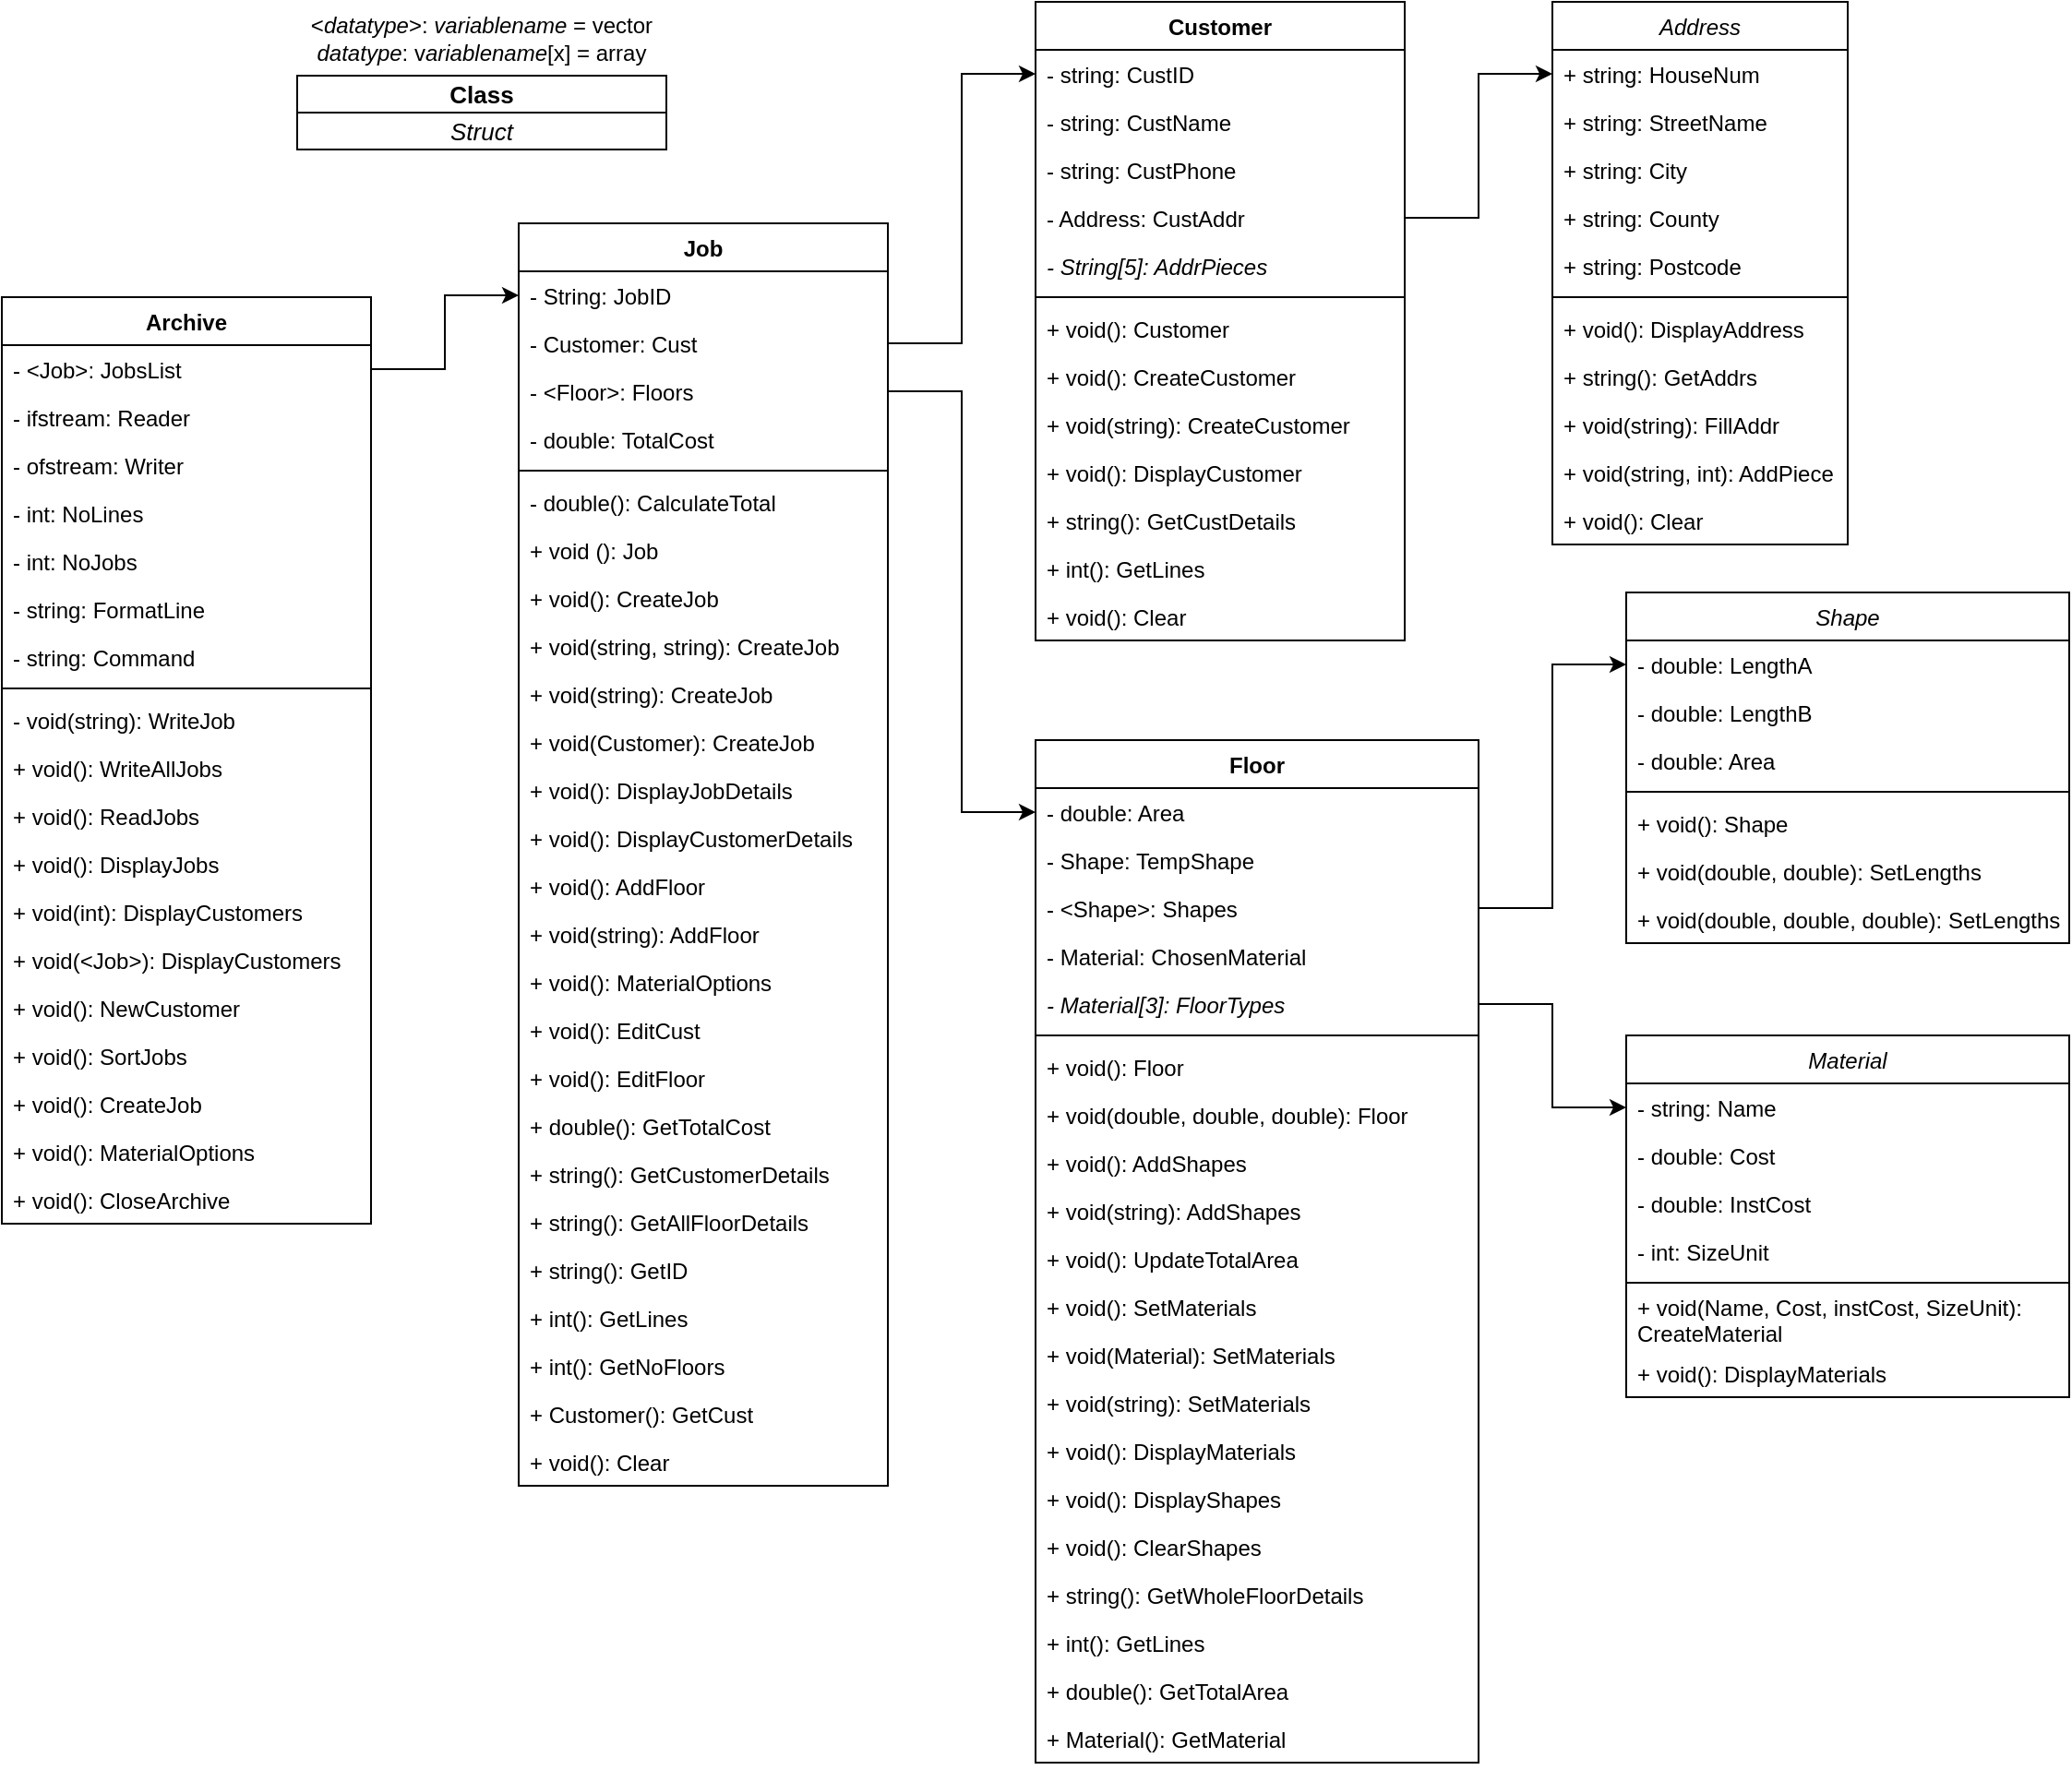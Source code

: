 <mxfile version="16.5.6" type="device" pages="4"><diagram id="C5RBs43oDa-KdzZeNtuy" name="ClassesUML"><mxGraphModel dx="1600" dy="571" grid="1" gridSize="10" guides="1" tooltips="1" connect="1" arrows="1" fold="1" page="1" pageScale="1" pageWidth="1169" pageHeight="827" math="0" shadow="0"><root><mxCell id="WIyWlLk6GJQsqaUBKTNV-0"/><mxCell id="WIyWlLk6GJQsqaUBKTNV-1" parent="WIyWlLk6GJQsqaUBKTNV-0"/><mxCell id="W9ks9IPW_cxHmSrqK7WC-0" value="Floor" style="swimlane;fontStyle=1;align=center;verticalAlign=top;childLayout=stackLayout;horizontal=1;startSize=26;horizontalStack=0;resizeParent=1;resizeParentMax=0;resizeLast=0;collapsible=1;marginBottom=0;" parent="WIyWlLk6GJQsqaUBKTNV-1" vertex="1"><mxGeometry x="480" y="520" width="240" height="554" as="geometry"/></mxCell><mxCell id="W9ks9IPW_cxHmSrqK7WC-1" value="- double: Area" style="text;strokeColor=none;fillColor=none;align=left;verticalAlign=top;spacingLeft=4;spacingRight=4;overflow=hidden;rotatable=0;points=[[0,0.5],[1,0.5]];portConstraint=eastwest;" parent="W9ks9IPW_cxHmSrqK7WC-0" vertex="1"><mxGeometry y="26" width="240" height="26" as="geometry"/></mxCell><mxCell id="JjKfS9k-DL8jrzDE-DNC-83" value="- Shape: TempShape" style="text;strokeColor=none;fillColor=none;align=left;verticalAlign=top;spacingLeft=4;spacingRight=4;overflow=hidden;rotatable=0;points=[[0,0.5],[1,0.5]];portConstraint=eastwest;" parent="W9ks9IPW_cxHmSrqK7WC-0" vertex="1"><mxGeometry y="52" width="240" height="26" as="geometry"/></mxCell><mxCell id="W9ks9IPW_cxHmSrqK7WC-39" value="- &lt;Shape&gt;: Shapes" style="text;strokeColor=none;fillColor=none;align=left;verticalAlign=top;spacingLeft=4;spacingRight=4;overflow=hidden;rotatable=0;points=[[0,0.5],[1,0.5]];portConstraint=eastwest;" parent="W9ks9IPW_cxHmSrqK7WC-0" vertex="1"><mxGeometry y="78" width="240" height="26" as="geometry"/></mxCell><mxCell id="JjKfS9k-DL8jrzDE-DNC-84" value="- Material: ChosenMaterial" style="text;strokeColor=none;fillColor=none;align=left;verticalAlign=top;spacingLeft=4;spacingRight=4;overflow=hidden;rotatable=0;points=[[0,0.5],[1,0.5]];portConstraint=eastwest;" parent="W9ks9IPW_cxHmSrqK7WC-0" vertex="1"><mxGeometry y="104" width="240" height="26" as="geometry"/></mxCell><mxCell id="W9ks9IPW_cxHmSrqK7WC-41" value="- Material[3]: FloorTypes" style="text;strokeColor=none;fillColor=none;align=left;verticalAlign=top;spacingLeft=4;spacingRight=4;overflow=hidden;rotatable=0;points=[[0,0.5],[1,0.5]];portConstraint=eastwest;fontStyle=2" parent="W9ks9IPW_cxHmSrqK7WC-0" vertex="1"><mxGeometry y="130" width="240" height="26" as="geometry"/></mxCell><mxCell id="W9ks9IPW_cxHmSrqK7WC-2" value="" style="line;strokeWidth=1;fillColor=none;align=left;verticalAlign=middle;spacingTop=-1;spacingLeft=3;spacingRight=3;rotatable=0;labelPosition=right;points=[];portConstraint=eastwest;" parent="W9ks9IPW_cxHmSrqK7WC-0" vertex="1"><mxGeometry y="156" width="240" height="8" as="geometry"/></mxCell><mxCell id="W9ks9IPW_cxHmSrqK7WC-3" value="+ void(): Floor" style="text;strokeColor=none;fillColor=none;align=left;verticalAlign=top;spacingLeft=4;spacingRight=4;overflow=hidden;rotatable=0;points=[[0,0.5],[1,0.5]];portConstraint=eastwest;" parent="W9ks9IPW_cxHmSrqK7WC-0" vertex="1"><mxGeometry y="164" width="240" height="26" as="geometry"/></mxCell><mxCell id="JjKfS9k-DL8jrzDE-DNC-69" value="+ void(double, double, double): Floor" style="text;strokeColor=none;fillColor=none;align=left;verticalAlign=top;spacingLeft=4;spacingRight=4;overflow=hidden;rotatable=0;points=[[0,0.5],[1,0.5]];portConstraint=eastwest;" parent="W9ks9IPW_cxHmSrqK7WC-0" vertex="1"><mxGeometry y="190" width="240" height="26" as="geometry"/></mxCell><mxCell id="JjKfS9k-DL8jrzDE-DNC-70" value="+ void(): AddShapes" style="text;strokeColor=none;fillColor=none;align=left;verticalAlign=top;spacingLeft=4;spacingRight=4;overflow=hidden;rotatable=0;points=[[0,0.5],[1,0.5]];portConstraint=eastwest;" parent="W9ks9IPW_cxHmSrqK7WC-0" vertex="1"><mxGeometry y="216" width="240" height="26" as="geometry"/></mxCell><mxCell id="JjKfS9k-DL8jrzDE-DNC-71" value="+ void(string): AddShapes" style="text;strokeColor=none;fillColor=none;align=left;verticalAlign=top;spacingLeft=4;spacingRight=4;overflow=hidden;rotatable=0;points=[[0,0.5],[1,0.5]];portConstraint=eastwest;" parent="W9ks9IPW_cxHmSrqK7WC-0" vertex="1"><mxGeometry y="242" width="240" height="26" as="geometry"/></mxCell><mxCell id="W9ks9IPW_cxHmSrqK7WC-47" value="+ void(): UpdateTotalArea" style="text;strokeColor=none;fillColor=none;align=left;verticalAlign=top;spacingLeft=4;spacingRight=4;overflow=hidden;rotatable=0;points=[[0,0.5],[1,0.5]];portConstraint=eastwest;" parent="W9ks9IPW_cxHmSrqK7WC-0" vertex="1"><mxGeometry y="268" width="240" height="26" as="geometry"/></mxCell><mxCell id="JjKfS9k-DL8jrzDE-DNC-73" value="+ void(): SetMaterials" style="text;strokeColor=none;fillColor=none;align=left;verticalAlign=top;spacingLeft=4;spacingRight=4;overflow=hidden;rotatable=0;points=[[0,0.5],[1,0.5]];portConstraint=eastwest;" parent="W9ks9IPW_cxHmSrqK7WC-0" vertex="1"><mxGeometry y="294" width="240" height="26" as="geometry"/></mxCell><mxCell id="JjKfS9k-DL8jrzDE-DNC-74" value="+ void(Material): SetMaterials" style="text;strokeColor=none;fillColor=none;align=left;verticalAlign=top;spacingLeft=4;spacingRight=4;overflow=hidden;rotatable=0;points=[[0,0.5],[1,0.5]];portConstraint=eastwest;" parent="W9ks9IPW_cxHmSrqK7WC-0" vertex="1"><mxGeometry y="320" width="240" height="26" as="geometry"/></mxCell><mxCell id="JjKfS9k-DL8jrzDE-DNC-76" value="+ void(string): SetMaterials" style="text;strokeColor=none;fillColor=none;align=left;verticalAlign=top;spacingLeft=4;spacingRight=4;overflow=hidden;rotatable=0;points=[[0,0.5],[1,0.5]];portConstraint=eastwest;" parent="W9ks9IPW_cxHmSrqK7WC-0" vertex="1"><mxGeometry y="346" width="240" height="26" as="geometry"/></mxCell><mxCell id="JjKfS9k-DL8jrzDE-DNC-75" value="+ void(): DisplayMaterials" style="text;strokeColor=none;fillColor=none;align=left;verticalAlign=top;spacingLeft=4;spacingRight=4;overflow=hidden;rotatable=0;points=[[0,0.5],[1,0.5]];portConstraint=eastwest;" parent="W9ks9IPW_cxHmSrqK7WC-0" vertex="1"><mxGeometry y="372" width="240" height="26" as="geometry"/></mxCell><mxCell id="JjKfS9k-DL8jrzDE-DNC-77" value="+ void(): DisplayShapes" style="text;strokeColor=none;fillColor=none;align=left;verticalAlign=top;spacingLeft=4;spacingRight=4;overflow=hidden;rotatable=0;points=[[0,0.5],[1,0.5]];portConstraint=eastwest;" parent="W9ks9IPW_cxHmSrqK7WC-0" vertex="1"><mxGeometry y="398" width="240" height="26" as="geometry"/></mxCell><mxCell id="JjKfS9k-DL8jrzDE-DNC-78" value="+ void(): ClearShapes" style="text;strokeColor=none;fillColor=none;align=left;verticalAlign=top;spacingLeft=4;spacingRight=4;overflow=hidden;rotatable=0;points=[[0,0.5],[1,0.5]];portConstraint=eastwest;" parent="W9ks9IPW_cxHmSrqK7WC-0" vertex="1"><mxGeometry y="424" width="240" height="26" as="geometry"/></mxCell><mxCell id="JjKfS9k-DL8jrzDE-DNC-80" value="+ string(): GetWholeFloorDetails" style="text;strokeColor=none;fillColor=none;align=left;verticalAlign=top;spacingLeft=4;spacingRight=4;overflow=hidden;rotatable=0;points=[[0,0.5],[1,0.5]];portConstraint=eastwest;" parent="W9ks9IPW_cxHmSrqK7WC-0" vertex="1"><mxGeometry y="450" width="240" height="26" as="geometry"/></mxCell><mxCell id="JjKfS9k-DL8jrzDE-DNC-79" value="+ int(): GetLines" style="text;strokeColor=none;fillColor=none;align=left;verticalAlign=top;spacingLeft=4;spacingRight=4;overflow=hidden;rotatable=0;points=[[0,0.5],[1,0.5]];portConstraint=eastwest;" parent="W9ks9IPW_cxHmSrqK7WC-0" vertex="1"><mxGeometry y="476" width="240" height="26" as="geometry"/></mxCell><mxCell id="JjKfS9k-DL8jrzDE-DNC-81" value="+ double(): GetTotalArea" style="text;strokeColor=none;fillColor=none;align=left;verticalAlign=top;spacingLeft=4;spacingRight=4;overflow=hidden;rotatable=0;points=[[0,0.5],[1,0.5]];portConstraint=eastwest;" parent="W9ks9IPW_cxHmSrqK7WC-0" vertex="1"><mxGeometry y="502" width="240" height="26" as="geometry"/></mxCell><mxCell id="JjKfS9k-DL8jrzDE-DNC-82" value="+ Material(): GetMaterial" style="text;strokeColor=none;fillColor=none;align=left;verticalAlign=top;spacingLeft=4;spacingRight=4;overflow=hidden;rotatable=0;points=[[0,0.5],[1,0.5]];portConstraint=eastwest;" parent="W9ks9IPW_cxHmSrqK7WC-0" vertex="1"><mxGeometry y="528" width="240" height="26" as="geometry"/></mxCell><mxCell id="W9ks9IPW_cxHmSrqK7WC-4" value="Material" style="swimlane;fontStyle=2;align=center;verticalAlign=top;childLayout=stackLayout;horizontal=1;startSize=26;horizontalStack=0;resizeParent=1;resizeParentMax=0;resizeLast=0;collapsible=1;marginBottom=0;" parent="WIyWlLk6GJQsqaUBKTNV-1" vertex="1"><mxGeometry x="800" y="680" width="240" height="196" as="geometry"/></mxCell><mxCell id="W9ks9IPW_cxHmSrqK7WC-5" value="- string: Name    " style="text;strokeColor=none;fillColor=none;align=left;verticalAlign=top;spacingLeft=4;spacingRight=4;overflow=hidden;rotatable=0;points=[[0,0.5],[1,0.5]];portConstraint=eastwest;" parent="W9ks9IPW_cxHmSrqK7WC-4" vertex="1"><mxGeometry y="26" width="240" height="26" as="geometry"/></mxCell><mxCell id="W9ks9IPW_cxHmSrqK7WC-43" value="- double: Cost" style="text;strokeColor=none;fillColor=none;align=left;verticalAlign=top;spacingLeft=4;spacingRight=4;overflow=hidden;rotatable=0;points=[[0,0.5],[1,0.5]];portConstraint=eastwest;" parent="W9ks9IPW_cxHmSrqK7WC-4" vertex="1"><mxGeometry y="52" width="240" height="26" as="geometry"/></mxCell><mxCell id="W9ks9IPW_cxHmSrqK7WC-44" value="- double: InstCost" style="text;strokeColor=none;fillColor=none;align=left;verticalAlign=top;spacingLeft=4;spacingRight=4;overflow=hidden;rotatable=0;points=[[0,0.5],[1,0.5]];portConstraint=eastwest;" parent="W9ks9IPW_cxHmSrqK7WC-4" vertex="1"><mxGeometry y="78" width="240" height="26" as="geometry"/></mxCell><mxCell id="W9ks9IPW_cxHmSrqK7WC-45" value="- int: SizeUnit" style="text;strokeColor=none;fillColor=none;align=left;verticalAlign=top;spacingLeft=4;spacingRight=4;overflow=hidden;rotatable=0;points=[[0,0.5],[1,0.5]];portConstraint=eastwest;" parent="W9ks9IPW_cxHmSrqK7WC-4" vertex="1"><mxGeometry y="104" width="240" height="26" as="geometry"/></mxCell><mxCell id="W9ks9IPW_cxHmSrqK7WC-6" value="" style="line;strokeWidth=1;fillColor=none;align=left;verticalAlign=middle;spacingTop=-1;spacingLeft=3;spacingRight=3;rotatable=0;labelPosition=right;points=[];portConstraint=eastwest;" parent="W9ks9IPW_cxHmSrqK7WC-4" vertex="1"><mxGeometry y="130" width="240" height="8" as="geometry"/></mxCell><mxCell id="W9ks9IPW_cxHmSrqK7WC-7" value="+ void(Name, Cost, instCost, SizeUnit): &#10;CreateMaterial" style="text;strokeColor=none;fillColor=none;align=left;verticalAlign=middle;spacingLeft=4;spacingRight=4;overflow=hidden;rotatable=0;points=[[0,0.5],[1,0.5]];portConstraint=eastwest;" parent="W9ks9IPW_cxHmSrqK7WC-4" vertex="1"><mxGeometry y="138" width="240" height="32" as="geometry"/></mxCell><mxCell id="JjKfS9k-DL8jrzDE-DNC-85" value="+ void(): DisplayMaterials" style="text;strokeColor=none;fillColor=none;align=left;verticalAlign=top;spacingLeft=4;spacingRight=4;overflow=hidden;rotatable=0;points=[[0,0.5],[1,0.5]];portConstraint=eastwest;" parent="W9ks9IPW_cxHmSrqK7WC-4" vertex="1"><mxGeometry y="170" width="240" height="26" as="geometry"/></mxCell><mxCell id="W9ks9IPW_cxHmSrqK7WC-8" value="Customer" style="swimlane;fontStyle=1;align=center;verticalAlign=top;childLayout=stackLayout;horizontal=1;startSize=26;horizontalStack=0;resizeParent=1;resizeParentMax=0;resizeLast=0;collapsible=1;marginBottom=0;" parent="WIyWlLk6GJQsqaUBKTNV-1" vertex="1"><mxGeometry x="480" y="120" width="200" height="346" as="geometry"/></mxCell><mxCell id="W9ks9IPW_cxHmSrqK7WC-9" value="- string: CustID" style="text;strokeColor=none;fillColor=none;align=left;verticalAlign=top;spacingLeft=4;spacingRight=4;overflow=hidden;rotatable=0;points=[[0,0.5],[1,0.5]];portConstraint=eastwest;" parent="W9ks9IPW_cxHmSrqK7WC-8" vertex="1"><mxGeometry y="26" width="200" height="26" as="geometry"/></mxCell><mxCell id="W9ks9IPW_cxHmSrqK7WC-24" value="- string: CustName" style="text;strokeColor=none;fillColor=none;align=left;verticalAlign=top;spacingLeft=4;spacingRight=4;overflow=hidden;rotatable=0;points=[[0,0.5],[1,0.5]];portConstraint=eastwest;" parent="W9ks9IPW_cxHmSrqK7WC-8" vertex="1"><mxGeometry y="52" width="200" height="26" as="geometry"/></mxCell><mxCell id="JjKfS9k-DL8jrzDE-DNC-56" value="- string: CustPhone" style="text;strokeColor=none;fillColor=none;align=left;verticalAlign=top;spacingLeft=4;spacingRight=4;overflow=hidden;rotatable=0;points=[[0,0.5],[1,0.5]];portConstraint=eastwest;" parent="W9ks9IPW_cxHmSrqK7WC-8" vertex="1"><mxGeometry y="78" width="200" height="26" as="geometry"/></mxCell><mxCell id="W9ks9IPW_cxHmSrqK7WC-25" value="- Address: CustAddr" style="text;strokeColor=none;fillColor=none;align=left;verticalAlign=top;spacingLeft=4;spacingRight=4;overflow=hidden;rotatable=0;points=[[0,0.5],[1,0.5]];portConstraint=eastwest;" parent="W9ks9IPW_cxHmSrqK7WC-8" vertex="1"><mxGeometry y="104" width="200" height="26" as="geometry"/></mxCell><mxCell id="JjKfS9k-DL8jrzDE-DNC-57" value="- String[5]: AddrPieces" style="text;strokeColor=none;fillColor=none;align=left;verticalAlign=top;spacingLeft=4;spacingRight=4;overflow=hidden;rotatable=0;points=[[0,0.5],[1,0.5]];portConstraint=eastwest;fontStyle=2" parent="W9ks9IPW_cxHmSrqK7WC-8" vertex="1"><mxGeometry y="130" width="200" height="26" as="geometry"/></mxCell><mxCell id="W9ks9IPW_cxHmSrqK7WC-10" value="" style="line;strokeWidth=1;fillColor=none;align=left;verticalAlign=middle;spacingTop=-1;spacingLeft=3;spacingRight=3;rotatable=0;labelPosition=right;points=[];portConstraint=eastwest;" parent="W9ks9IPW_cxHmSrqK7WC-8" vertex="1"><mxGeometry y="156" width="200" height="8" as="geometry"/></mxCell><mxCell id="JjKfS9k-DL8jrzDE-DNC-59" value="+ void(): Customer" style="text;strokeColor=none;fillColor=none;align=left;verticalAlign=top;spacingLeft=4;spacingRight=4;overflow=hidden;rotatable=0;points=[[0,0.5],[1,0.5]];portConstraint=eastwest;" parent="W9ks9IPW_cxHmSrqK7WC-8" vertex="1"><mxGeometry y="164" width="200" height="26" as="geometry"/></mxCell><mxCell id="W9ks9IPW_cxHmSrqK7WC-11" value="+ void(): CreateCustomer" style="text;strokeColor=none;fillColor=none;align=left;verticalAlign=top;spacingLeft=4;spacingRight=4;overflow=hidden;rotatable=0;points=[[0,0.5],[1,0.5]];portConstraint=eastwest;" parent="W9ks9IPW_cxHmSrqK7WC-8" vertex="1"><mxGeometry y="190" width="200" height="26" as="geometry"/></mxCell><mxCell id="JjKfS9k-DL8jrzDE-DNC-60" value="+ void(string): CreateCustomer" style="text;strokeColor=none;fillColor=none;align=left;verticalAlign=top;spacingLeft=4;spacingRight=4;overflow=hidden;rotatable=0;points=[[0,0.5],[1,0.5]];portConstraint=eastwest;" parent="W9ks9IPW_cxHmSrqK7WC-8" vertex="1"><mxGeometry y="216" width="200" height="26" as="geometry"/></mxCell><mxCell id="W9ks9IPW_cxHmSrqK7WC-48" value="+ void(): DisplayCustomer" style="text;strokeColor=none;fillColor=none;align=left;verticalAlign=top;spacingLeft=4;spacingRight=4;overflow=hidden;rotatable=0;points=[[0,0.5],[1,0.5]];portConstraint=eastwest;" parent="W9ks9IPW_cxHmSrqK7WC-8" vertex="1"><mxGeometry y="242" width="200" height="26" as="geometry"/></mxCell><mxCell id="JjKfS9k-DL8jrzDE-DNC-62" value="+ string(): GetCustDetails" style="text;strokeColor=none;fillColor=none;align=left;verticalAlign=top;spacingLeft=4;spacingRight=4;overflow=hidden;rotatable=0;points=[[0,0.5],[1,0.5]];portConstraint=eastwest;" parent="W9ks9IPW_cxHmSrqK7WC-8" vertex="1"><mxGeometry y="268" width="200" height="26" as="geometry"/></mxCell><mxCell id="JjKfS9k-DL8jrzDE-DNC-63" value="+ int(): GetLines" style="text;strokeColor=none;fillColor=none;align=left;verticalAlign=top;spacingLeft=4;spacingRight=4;overflow=hidden;rotatable=0;points=[[0,0.5],[1,0.5]];portConstraint=eastwest;" parent="W9ks9IPW_cxHmSrqK7WC-8" vertex="1"><mxGeometry y="294" width="200" height="26" as="geometry"/></mxCell><mxCell id="JjKfS9k-DL8jrzDE-DNC-64" value="+ void(): Clear" style="text;strokeColor=none;fillColor=none;align=left;verticalAlign=top;spacingLeft=4;spacingRight=4;overflow=hidden;rotatable=0;points=[[0,0.5],[1,0.5]];portConstraint=eastwest;" parent="W9ks9IPW_cxHmSrqK7WC-8" vertex="1"><mxGeometry y="320" width="200" height="26" as="geometry"/></mxCell><mxCell id="W9ks9IPW_cxHmSrqK7WC-12" value="Job" style="swimlane;fontStyle=1;align=center;verticalAlign=top;childLayout=stackLayout;horizontal=1;startSize=26;horizontalStack=0;resizeParent=1;resizeParentMax=0;resizeLast=0;collapsible=1;marginBottom=0;" parent="WIyWlLk6GJQsqaUBKTNV-1" vertex="1"><mxGeometry x="200" y="240" width="200" height="684" as="geometry"/></mxCell><mxCell id="W9ks9IPW_cxHmSrqK7WC-20" value="- String: JobID" style="text;strokeColor=none;fillColor=none;align=left;verticalAlign=top;spacingLeft=4;spacingRight=4;overflow=hidden;rotatable=0;points=[[0,0.5],[1,0.5]];portConstraint=eastwest;" parent="W9ks9IPW_cxHmSrqK7WC-12" vertex="1"><mxGeometry y="26" width="200" height="26" as="geometry"/></mxCell><mxCell id="W9ks9IPW_cxHmSrqK7WC-13" value="- Customer: Cust" style="text;strokeColor=none;fillColor=none;align=left;verticalAlign=top;spacingLeft=4;spacingRight=4;overflow=hidden;rotatable=0;points=[[0,0.5],[1,0.5]];portConstraint=eastwest;" parent="W9ks9IPW_cxHmSrqK7WC-12" vertex="1"><mxGeometry y="52" width="200" height="26" as="geometry"/></mxCell><mxCell id="W9ks9IPW_cxHmSrqK7WC-16" value="- &lt;Floor&gt;: Floors" style="text;strokeColor=none;fillColor=none;align=left;verticalAlign=top;spacingLeft=4;spacingRight=4;overflow=hidden;rotatable=0;points=[[0,0.5],[1,0.5]];portConstraint=eastwest;" parent="W9ks9IPW_cxHmSrqK7WC-12" vertex="1"><mxGeometry y="78" width="200" height="26" as="geometry"/></mxCell><mxCell id="W9ks9IPW_cxHmSrqK7WC-19" value="- double: TotalCost" style="text;strokeColor=none;fillColor=none;align=left;verticalAlign=top;spacingLeft=4;spacingRight=4;overflow=hidden;rotatable=0;points=[[0,0.5],[1,0.5]];portConstraint=eastwest;" parent="W9ks9IPW_cxHmSrqK7WC-12" vertex="1"><mxGeometry y="104" width="200" height="26" as="geometry"/></mxCell><mxCell id="W9ks9IPW_cxHmSrqK7WC-14" value="" style="line;strokeWidth=1;fillColor=none;align=left;verticalAlign=middle;spacingTop=-1;spacingLeft=3;spacingRight=3;rotatable=0;labelPosition=right;points=[];portConstraint=eastwest;" parent="W9ks9IPW_cxHmSrqK7WC-12" vertex="1"><mxGeometry y="130" width="200" height="8" as="geometry"/></mxCell><mxCell id="W9ks9IPW_cxHmSrqK7WC-23" value="- double(): CalculateTotal" style="text;strokeColor=none;fillColor=none;align=left;verticalAlign=top;spacingLeft=4;spacingRight=4;overflow=hidden;rotatable=0;points=[[0,0.5],[1,0.5]];portConstraint=eastwest;" parent="W9ks9IPW_cxHmSrqK7WC-12" vertex="1"><mxGeometry y="138" width="200" height="26" as="geometry"/></mxCell><mxCell id="JjKfS9k-DL8jrzDE-DNC-58" value="+ void (): Job" style="text;strokeColor=none;fillColor=none;align=left;verticalAlign=top;spacingLeft=4;spacingRight=4;overflow=hidden;rotatable=0;points=[[0,0.5],[1,0.5]];portConstraint=eastwest;" parent="W9ks9IPW_cxHmSrqK7WC-12" vertex="1"><mxGeometry y="164" width="200" height="26" as="geometry"/></mxCell><mxCell id="W9ks9IPW_cxHmSrqK7WC-22" value="+ void(): CreateJob" style="text;strokeColor=none;fillColor=none;align=left;verticalAlign=top;spacingLeft=4;spacingRight=4;overflow=hidden;rotatable=0;points=[[0,0.5],[1,0.5]];portConstraint=eastwest;" parent="W9ks9IPW_cxHmSrqK7WC-12" vertex="1"><mxGeometry y="190" width="200" height="26" as="geometry"/></mxCell><mxCell id="JjKfS9k-DL8jrzDE-DNC-41" value="+ void(string, string): CreateJob" style="text;strokeColor=none;fillColor=none;align=left;verticalAlign=top;spacingLeft=4;spacingRight=4;overflow=hidden;rotatable=0;points=[[0,0.5],[1,0.5]];portConstraint=eastwest;" parent="W9ks9IPW_cxHmSrqK7WC-12" vertex="1"><mxGeometry y="216" width="200" height="26" as="geometry"/></mxCell><mxCell id="JjKfS9k-DL8jrzDE-DNC-42" value="+ void(string): CreateJob" style="text;strokeColor=none;fillColor=none;align=left;verticalAlign=top;spacingLeft=4;spacingRight=4;overflow=hidden;rotatable=0;points=[[0,0.5],[1,0.5]];portConstraint=eastwest;" parent="W9ks9IPW_cxHmSrqK7WC-12" vertex="1"><mxGeometry y="242" width="200" height="26" as="geometry"/></mxCell><mxCell id="JjKfS9k-DL8jrzDE-DNC-43" value="+ void(Customer): CreateJob" style="text;strokeColor=none;fillColor=none;align=left;verticalAlign=top;spacingLeft=4;spacingRight=4;overflow=hidden;rotatable=0;points=[[0,0.5],[1,0.5]];portConstraint=eastwest;" parent="W9ks9IPW_cxHmSrqK7WC-12" vertex="1"><mxGeometry y="268" width="200" height="26" as="geometry"/></mxCell><mxCell id="W9ks9IPW_cxHmSrqK7WC-15" value="+ void(): DisplayJobDetails" style="text;strokeColor=none;fillColor=none;align=left;verticalAlign=top;spacingLeft=4;spacingRight=4;overflow=hidden;rotatable=0;points=[[0,0.5],[1,0.5]];portConstraint=eastwest;" parent="W9ks9IPW_cxHmSrqK7WC-12" vertex="1"><mxGeometry y="294" width="200" height="26" as="geometry"/></mxCell><mxCell id="JjKfS9k-DL8jrzDE-DNC-44" value="+ void(): DisplayCustomerDetails" style="text;strokeColor=none;fillColor=none;align=left;verticalAlign=top;spacingLeft=4;spacingRight=4;overflow=hidden;rotatable=0;points=[[0,0.5],[1,0.5]];portConstraint=eastwest;" parent="W9ks9IPW_cxHmSrqK7WC-12" vertex="1"><mxGeometry y="320" width="200" height="26" as="geometry"/></mxCell><mxCell id="W9ks9IPW_cxHmSrqK7WC-21" value="+ void(): AddFloor" style="text;strokeColor=none;fillColor=none;align=left;verticalAlign=top;spacingLeft=4;spacingRight=4;overflow=hidden;rotatable=0;points=[[0,0.5],[1,0.5]];portConstraint=eastwest;" parent="W9ks9IPW_cxHmSrqK7WC-12" vertex="1"><mxGeometry y="346" width="200" height="26" as="geometry"/></mxCell><mxCell id="JjKfS9k-DL8jrzDE-DNC-45" value="+ void(string): AddFloor" style="text;strokeColor=none;fillColor=none;align=left;verticalAlign=top;spacingLeft=4;spacingRight=4;overflow=hidden;rotatable=0;points=[[0,0.5],[1,0.5]];portConstraint=eastwest;" parent="W9ks9IPW_cxHmSrqK7WC-12" vertex="1"><mxGeometry y="372" width="200" height="26" as="geometry"/></mxCell><mxCell id="W9ks9IPW_cxHmSrqK7WC-46" value="+ void(): MaterialOptions" style="text;strokeColor=none;fillColor=none;align=left;verticalAlign=top;spacingLeft=4;spacingRight=4;overflow=hidden;rotatable=0;points=[[0,0.5],[1,0.5]];portConstraint=eastwest;" parent="W9ks9IPW_cxHmSrqK7WC-12" vertex="1"><mxGeometry y="398" width="200" height="26" as="geometry"/></mxCell><mxCell id="JjKfS9k-DL8jrzDE-DNC-46" value="+ void(): EditCust" style="text;strokeColor=none;fillColor=none;align=left;verticalAlign=top;spacingLeft=4;spacingRight=4;overflow=hidden;rotatable=0;points=[[0,0.5],[1,0.5]];portConstraint=eastwest;" parent="W9ks9IPW_cxHmSrqK7WC-12" vertex="1"><mxGeometry y="424" width="200" height="26" as="geometry"/></mxCell><mxCell id="JjKfS9k-DL8jrzDE-DNC-47" value="+ void(): EditFloor" style="text;strokeColor=none;fillColor=none;align=left;verticalAlign=top;spacingLeft=4;spacingRight=4;overflow=hidden;rotatable=0;points=[[0,0.5],[1,0.5]];portConstraint=eastwest;" parent="W9ks9IPW_cxHmSrqK7WC-12" vertex="1"><mxGeometry y="450" width="200" height="26" as="geometry"/></mxCell><mxCell id="JjKfS9k-DL8jrzDE-DNC-48" value="+ double(): GetTotalCost" style="text;strokeColor=none;fillColor=none;align=left;verticalAlign=top;spacingLeft=4;spacingRight=4;overflow=hidden;rotatable=0;points=[[0,0.5],[1,0.5]];portConstraint=eastwest;" parent="W9ks9IPW_cxHmSrqK7WC-12" vertex="1"><mxGeometry y="476" width="200" height="26" as="geometry"/></mxCell><mxCell id="JjKfS9k-DL8jrzDE-DNC-49" value="+ string(): GetCustomerDetails" style="text;strokeColor=none;fillColor=none;align=left;verticalAlign=top;spacingLeft=4;spacingRight=4;overflow=hidden;rotatable=0;points=[[0,0.5],[1,0.5]];portConstraint=eastwest;" parent="W9ks9IPW_cxHmSrqK7WC-12" vertex="1"><mxGeometry y="502" width="200" height="26" as="geometry"/></mxCell><mxCell id="JjKfS9k-DL8jrzDE-DNC-50" value="+ string(): GetAllFloorDetails" style="text;strokeColor=none;fillColor=none;align=left;verticalAlign=top;spacingLeft=4;spacingRight=4;overflow=hidden;rotatable=0;points=[[0,0.5],[1,0.5]];portConstraint=eastwest;" parent="W9ks9IPW_cxHmSrqK7WC-12" vertex="1"><mxGeometry y="528" width="200" height="26" as="geometry"/></mxCell><mxCell id="JjKfS9k-DL8jrzDE-DNC-51" value="+ string(): GetID" style="text;strokeColor=none;fillColor=none;align=left;verticalAlign=top;spacingLeft=4;spacingRight=4;overflow=hidden;rotatable=0;points=[[0,0.5],[1,0.5]];portConstraint=eastwest;" parent="W9ks9IPW_cxHmSrqK7WC-12" vertex="1"><mxGeometry y="554" width="200" height="26" as="geometry"/></mxCell><mxCell id="JjKfS9k-DL8jrzDE-DNC-52" value="+ int(): GetLines" style="text;strokeColor=none;fillColor=none;align=left;verticalAlign=top;spacingLeft=4;spacingRight=4;overflow=hidden;rotatable=0;points=[[0,0.5],[1,0.5]];portConstraint=eastwest;" parent="W9ks9IPW_cxHmSrqK7WC-12" vertex="1"><mxGeometry y="580" width="200" height="26" as="geometry"/></mxCell><mxCell id="JjKfS9k-DL8jrzDE-DNC-53" value="+ int(): GetNoFloors" style="text;strokeColor=none;fillColor=none;align=left;verticalAlign=top;spacingLeft=4;spacingRight=4;overflow=hidden;rotatable=0;points=[[0,0.5],[1,0.5]];portConstraint=eastwest;" parent="W9ks9IPW_cxHmSrqK7WC-12" vertex="1"><mxGeometry y="606" width="200" height="26" as="geometry"/></mxCell><mxCell id="JjKfS9k-DL8jrzDE-DNC-55" value="+ Customer(): GetCust" style="text;strokeColor=none;fillColor=none;align=left;verticalAlign=top;spacingLeft=4;spacingRight=4;overflow=hidden;rotatable=0;points=[[0,0.5],[1,0.5]];portConstraint=eastwest;" parent="W9ks9IPW_cxHmSrqK7WC-12" vertex="1"><mxGeometry y="632" width="200" height="26" as="geometry"/></mxCell><mxCell id="JjKfS9k-DL8jrzDE-DNC-54" value="+ void(): Clear" style="text;strokeColor=none;fillColor=none;align=left;verticalAlign=top;spacingLeft=4;spacingRight=4;overflow=hidden;rotatable=0;points=[[0,0.5],[1,0.5]];portConstraint=eastwest;" parent="W9ks9IPW_cxHmSrqK7WC-12" vertex="1"><mxGeometry y="658" width="200" height="26" as="geometry"/></mxCell><mxCell id="W9ks9IPW_cxHmSrqK7WC-17" style="edgeStyle=orthogonalEdgeStyle;rounded=0;orthogonalLoop=1;jettySize=auto;html=1;" parent="WIyWlLk6GJQsqaUBKTNV-1" source="W9ks9IPW_cxHmSrqK7WC-13" target="W9ks9IPW_cxHmSrqK7WC-9" edge="1"><mxGeometry relative="1" as="geometry"/></mxCell><mxCell id="W9ks9IPW_cxHmSrqK7WC-18" style="edgeStyle=orthogonalEdgeStyle;rounded=0;orthogonalLoop=1;jettySize=auto;html=1;" parent="WIyWlLk6GJQsqaUBKTNV-1" source="W9ks9IPW_cxHmSrqK7WC-16" target="W9ks9IPW_cxHmSrqK7WC-1" edge="1"><mxGeometry relative="1" as="geometry"/></mxCell><mxCell id="W9ks9IPW_cxHmSrqK7WC-30" value="Address" style="swimlane;fontStyle=2;childLayout=stackLayout;horizontal=1;startSize=26;fillColor=none;horizontalStack=0;resizeParent=1;resizeParentMax=0;resizeLast=0;collapsible=1;marginBottom=0;" parent="WIyWlLk6GJQsqaUBKTNV-1" vertex="1"><mxGeometry x="760" y="120" width="160" height="294" as="geometry"/></mxCell><mxCell id="W9ks9IPW_cxHmSrqK7WC-31" value="+ string: HouseNum" style="text;strokeColor=none;fillColor=none;align=left;verticalAlign=top;spacingLeft=4;spacingRight=4;overflow=hidden;rotatable=0;points=[[0,0.5],[1,0.5]];portConstraint=eastwest;" parent="W9ks9IPW_cxHmSrqK7WC-30" vertex="1"><mxGeometry y="26" width="160" height="26" as="geometry"/></mxCell><mxCell id="W9ks9IPW_cxHmSrqK7WC-32" value="+ string: StreetName" style="text;strokeColor=none;fillColor=none;align=left;verticalAlign=top;spacingLeft=4;spacingRight=4;overflow=hidden;rotatable=0;points=[[0,0.5],[1,0.5]];portConstraint=eastwest;" parent="W9ks9IPW_cxHmSrqK7WC-30" vertex="1"><mxGeometry y="52" width="160" height="26" as="geometry"/></mxCell><mxCell id="W9ks9IPW_cxHmSrqK7WC-33" value="+ string: City" style="text;strokeColor=none;fillColor=none;align=left;verticalAlign=top;spacingLeft=4;spacingRight=4;overflow=hidden;rotatable=0;points=[[0,0.5],[1,0.5]];portConstraint=eastwest;" parent="W9ks9IPW_cxHmSrqK7WC-30" vertex="1"><mxGeometry y="78" width="160" height="26" as="geometry"/></mxCell><mxCell id="W9ks9IPW_cxHmSrqK7WC-34" value="+ string: County" style="text;strokeColor=none;fillColor=none;align=left;verticalAlign=top;spacingLeft=4;spacingRight=4;overflow=hidden;rotatable=0;points=[[0,0.5],[1,0.5]];portConstraint=eastwest;" parent="W9ks9IPW_cxHmSrqK7WC-30" vertex="1"><mxGeometry y="104" width="160" height="26" as="geometry"/></mxCell><mxCell id="W9ks9IPW_cxHmSrqK7WC-35" value="+ string: Postcode" style="text;strokeColor=none;fillColor=none;align=left;verticalAlign=top;spacingLeft=4;spacingRight=4;overflow=hidden;rotatable=0;points=[[0,0.5],[1,0.5]];portConstraint=eastwest;" parent="W9ks9IPW_cxHmSrqK7WC-30" vertex="1"><mxGeometry y="130" width="160" height="26" as="geometry"/></mxCell><mxCell id="W9ks9IPW_cxHmSrqK7WC-53" value="" style="line;strokeWidth=1;fillColor=none;align=left;verticalAlign=middle;spacingTop=-1;spacingLeft=3;spacingRight=3;rotatable=0;labelPosition=right;points=[];portConstraint=eastwest;" parent="W9ks9IPW_cxHmSrqK7WC-30" vertex="1"><mxGeometry y="156" width="160" height="8" as="geometry"/></mxCell><mxCell id="W9ks9IPW_cxHmSrqK7WC-38" value="+ void(): DisplayAddress" style="text;strokeColor=none;fillColor=none;align=left;verticalAlign=top;spacingLeft=4;spacingRight=4;overflow=hidden;rotatable=0;points=[[0,0.5],[1,0.5]];portConstraint=eastwest;" parent="W9ks9IPW_cxHmSrqK7WC-30" vertex="1"><mxGeometry y="164" width="160" height="26" as="geometry"/></mxCell><mxCell id="JjKfS9k-DL8jrzDE-DNC-65" value="+ string(): GetAddrs" style="text;strokeColor=none;fillColor=none;align=left;verticalAlign=top;spacingLeft=4;spacingRight=4;overflow=hidden;rotatable=0;points=[[0,0.5],[1,0.5]];portConstraint=eastwest;" parent="W9ks9IPW_cxHmSrqK7WC-30" vertex="1"><mxGeometry y="190" width="160" height="26" as="geometry"/></mxCell><mxCell id="JjKfS9k-DL8jrzDE-DNC-66" value="+ void(string): FillAddr" style="text;strokeColor=none;fillColor=none;align=left;verticalAlign=top;spacingLeft=4;spacingRight=4;overflow=hidden;rotatable=0;points=[[0,0.5],[1,0.5]];portConstraint=eastwest;" parent="W9ks9IPW_cxHmSrqK7WC-30" vertex="1"><mxGeometry y="216" width="160" height="26" as="geometry"/></mxCell><mxCell id="JjKfS9k-DL8jrzDE-DNC-67" value="+ void(string, int): AddPiece" style="text;strokeColor=none;fillColor=none;align=left;verticalAlign=top;spacingLeft=4;spacingRight=4;overflow=hidden;rotatable=0;points=[[0,0.5],[1,0.5]];portConstraint=eastwest;" parent="W9ks9IPW_cxHmSrqK7WC-30" vertex="1"><mxGeometry y="242" width="160" height="26" as="geometry"/></mxCell><mxCell id="JjKfS9k-DL8jrzDE-DNC-68" value="+ void(): Clear" style="text;strokeColor=none;fillColor=none;align=left;verticalAlign=top;spacingLeft=4;spacingRight=4;overflow=hidden;rotatable=0;points=[[0,0.5],[1,0.5]];portConstraint=eastwest;" parent="W9ks9IPW_cxHmSrqK7WC-30" vertex="1"><mxGeometry y="268" width="160" height="26" as="geometry"/></mxCell><mxCell id="W9ks9IPW_cxHmSrqK7WC-36" style="edgeStyle=orthogonalEdgeStyle;rounded=0;orthogonalLoop=1;jettySize=auto;html=1;" parent="WIyWlLk6GJQsqaUBKTNV-1" source="W9ks9IPW_cxHmSrqK7WC-25" target="W9ks9IPW_cxHmSrqK7WC-31" edge="1"><mxGeometry relative="1" as="geometry"/></mxCell><mxCell id="W9ks9IPW_cxHmSrqK7WC-40" value="&amp;lt;&lt;i style=&quot;font-size: 12px;&quot;&gt;datatype&lt;/i&gt;&amp;gt;:&lt;i style=&quot;font-size: 12px;&quot;&gt;&amp;nbsp;variablename&lt;/i&gt;&amp;nbsp;= vector&lt;br style=&quot;font-size: 12px;&quot;&gt;&lt;i style=&quot;font-size: 12px;&quot;&gt;datatype&lt;/i&gt;: v&lt;i style=&quot;font-size: 12px;&quot;&gt;ariablename&lt;/i&gt;[x]&lt;i style=&quot;font-size: 12px;&quot;&gt;&amp;nbsp;&lt;/i&gt;= array" style="text;html=1;strokeColor=none;fillColor=none;align=center;verticalAlign=middle;whiteSpace=wrap;rounded=0;fontSize=12;spacing=2;" parent="WIyWlLk6GJQsqaUBKTNV-1" vertex="1"><mxGeometry x="80" y="120" width="200" height="40" as="geometry"/></mxCell><mxCell id="W9ks9IPW_cxHmSrqK7WC-42" style="edgeStyle=orthogonalEdgeStyle;rounded=0;orthogonalLoop=1;jettySize=auto;html=1;" parent="WIyWlLk6GJQsqaUBKTNV-1" source="W9ks9IPW_cxHmSrqK7WC-41" target="W9ks9IPW_cxHmSrqK7WC-5" edge="1"><mxGeometry relative="1" as="geometry"/></mxCell><mxCell id="JjKfS9k-DL8jrzDE-DNC-0" value="Archive" style="swimlane;fontStyle=1;align=center;verticalAlign=top;childLayout=stackLayout;horizontal=1;startSize=26;horizontalStack=0;resizeParent=1;resizeParentMax=0;resizeLast=0;collapsible=1;marginBottom=0;" parent="WIyWlLk6GJQsqaUBKTNV-1" vertex="1"><mxGeometry x="-80" y="280" width="200" height="502" as="geometry"/></mxCell><mxCell id="JjKfS9k-DL8jrzDE-DNC-1" value="- &lt;Job&gt;: JobsList" style="text;strokeColor=none;fillColor=none;align=left;verticalAlign=top;spacingLeft=4;spacingRight=4;overflow=hidden;rotatable=0;points=[[0,0.5],[1,0.5]];portConstraint=eastwest;" parent="JjKfS9k-DL8jrzDE-DNC-0" vertex="1"><mxGeometry y="26" width="200" height="26" as="geometry"/></mxCell><mxCell id="JjKfS9k-DL8jrzDE-DNC-4" value="- ifstream: Reader" style="text;strokeColor=none;fillColor=none;align=left;verticalAlign=top;spacingLeft=4;spacingRight=4;overflow=hidden;rotatable=0;points=[[0,0.5],[1,0.5]];portConstraint=eastwest;" parent="JjKfS9k-DL8jrzDE-DNC-0" vertex="1"><mxGeometry y="52" width="200" height="26" as="geometry"/></mxCell><mxCell id="JjKfS9k-DL8jrzDE-DNC-8" value="- ofstream: Writer" style="text;strokeColor=none;fillColor=none;align=left;verticalAlign=top;spacingLeft=4;spacingRight=4;overflow=hidden;rotatable=0;points=[[0,0.5],[1,0.5]];portConstraint=eastwest;" parent="JjKfS9k-DL8jrzDE-DNC-0" vertex="1"><mxGeometry y="78" width="200" height="26" as="geometry"/></mxCell><mxCell id="JjKfS9k-DL8jrzDE-DNC-9" value="- int: NoLines" style="text;strokeColor=none;fillColor=none;align=left;verticalAlign=top;spacingLeft=4;spacingRight=4;overflow=hidden;rotatable=0;points=[[0,0.5],[1,0.5]];portConstraint=eastwest;" parent="JjKfS9k-DL8jrzDE-DNC-0" vertex="1"><mxGeometry y="104" width="200" height="26" as="geometry"/></mxCell><mxCell id="JjKfS9k-DL8jrzDE-DNC-11" value="- int: NoJobs" style="text;strokeColor=none;fillColor=none;align=left;verticalAlign=top;spacingLeft=4;spacingRight=4;overflow=hidden;rotatable=0;points=[[0,0.5],[1,0.5]];portConstraint=eastwest;" parent="JjKfS9k-DL8jrzDE-DNC-0" vertex="1"><mxGeometry y="130" width="200" height="26" as="geometry"/></mxCell><mxCell id="JjKfS9k-DL8jrzDE-DNC-12" value="- string: FormatLine" style="text;strokeColor=none;fillColor=none;align=left;verticalAlign=top;spacingLeft=4;spacingRight=4;overflow=hidden;rotatable=0;points=[[0,0.5],[1,0.5]];portConstraint=eastwest;" parent="JjKfS9k-DL8jrzDE-DNC-0" vertex="1"><mxGeometry y="156" width="200" height="26" as="geometry"/></mxCell><mxCell id="JjKfS9k-DL8jrzDE-DNC-13" value="- string: Command" style="text;strokeColor=none;fillColor=none;align=left;verticalAlign=top;spacingLeft=4;spacingRight=4;overflow=hidden;rotatable=0;points=[[0,0.5],[1,0.5]];portConstraint=eastwest;" parent="JjKfS9k-DL8jrzDE-DNC-0" vertex="1"><mxGeometry y="182" width="200" height="26" as="geometry"/></mxCell><mxCell id="JjKfS9k-DL8jrzDE-DNC-2" value="" style="line;strokeWidth=1;fillColor=none;align=left;verticalAlign=middle;spacingTop=-1;spacingLeft=3;spacingRight=3;rotatable=0;labelPosition=right;points=[];portConstraint=eastwest;" parent="JjKfS9k-DL8jrzDE-DNC-0" vertex="1"><mxGeometry y="208" width="200" height="8" as="geometry"/></mxCell><mxCell id="JjKfS9k-DL8jrzDE-DNC-14" value="- void(string): WriteJob" style="text;strokeColor=none;fillColor=none;align=left;verticalAlign=top;spacingLeft=4;spacingRight=4;overflow=hidden;rotatable=0;points=[[0,0.5],[1,0.5]];portConstraint=eastwest;" parent="JjKfS9k-DL8jrzDE-DNC-0" vertex="1"><mxGeometry y="216" width="200" height="26" as="geometry"/></mxCell><mxCell id="JjKfS9k-DL8jrzDE-DNC-3" value="+ void(): WriteAllJobs" style="text;strokeColor=none;fillColor=none;align=left;verticalAlign=top;spacingLeft=4;spacingRight=4;overflow=hidden;rotatable=0;points=[[0,0.5],[1,0.5]];portConstraint=eastwest;" parent="JjKfS9k-DL8jrzDE-DNC-0" vertex="1"><mxGeometry y="242" width="200" height="26" as="geometry"/></mxCell><mxCell id="JjKfS9k-DL8jrzDE-DNC-40" value="+ void(): ReadJobs" style="text;strokeColor=none;fillColor=none;align=left;verticalAlign=top;spacingLeft=4;spacingRight=4;overflow=hidden;rotatable=0;points=[[0,0.5],[1,0.5]];portConstraint=eastwest;" parent="JjKfS9k-DL8jrzDE-DNC-0" vertex="1"><mxGeometry y="268" width="200" height="26" as="geometry"/></mxCell><mxCell id="JjKfS9k-DL8jrzDE-DNC-15" value="+ void(): DisplayJobs" style="text;strokeColor=none;fillColor=none;align=left;verticalAlign=top;spacingLeft=4;spacingRight=4;overflow=hidden;rotatable=0;points=[[0,0.5],[1,0.5]];portConstraint=eastwest;" parent="JjKfS9k-DL8jrzDE-DNC-0" vertex="1"><mxGeometry y="294" width="200" height="26" as="geometry"/></mxCell><mxCell id="JjKfS9k-DL8jrzDE-DNC-32" value="+ void(int): DisplayCustomers" style="text;strokeColor=none;fillColor=none;align=left;verticalAlign=top;spacingLeft=4;spacingRight=4;overflow=hidden;rotatable=0;points=[[0,0.5],[1,0.5]];portConstraint=eastwest;" parent="JjKfS9k-DL8jrzDE-DNC-0" vertex="1"><mxGeometry y="320" width="200" height="26" as="geometry"/></mxCell><mxCell id="JjKfS9k-DL8jrzDE-DNC-33" value="+ void(&lt;Job&gt;): DisplayCustomers" style="text;strokeColor=none;fillColor=none;align=left;verticalAlign=top;spacingLeft=4;spacingRight=4;overflow=hidden;rotatable=0;points=[[0,0.5],[1,0.5]];portConstraint=eastwest;" parent="JjKfS9k-DL8jrzDE-DNC-0" vertex="1"><mxGeometry y="346" width="200" height="26" as="geometry"/></mxCell><mxCell id="JjKfS9k-DL8jrzDE-DNC-34" value="+ void(): NewCustomer" style="text;strokeColor=none;fillColor=none;align=left;verticalAlign=top;spacingLeft=4;spacingRight=4;overflow=hidden;rotatable=0;points=[[0,0.5],[1,0.5]];portConstraint=eastwest;" parent="JjKfS9k-DL8jrzDE-DNC-0" vertex="1"><mxGeometry y="372" width="200" height="26" as="geometry"/></mxCell><mxCell id="JjKfS9k-DL8jrzDE-DNC-35" value="+ void(): SortJobs" style="text;strokeColor=none;fillColor=none;align=left;verticalAlign=top;spacingLeft=4;spacingRight=4;overflow=hidden;rotatable=0;points=[[0,0.5],[1,0.5]];portConstraint=eastwest;" parent="JjKfS9k-DL8jrzDE-DNC-0" vertex="1"><mxGeometry y="398" width="200" height="26" as="geometry"/></mxCell><mxCell id="JjKfS9k-DL8jrzDE-DNC-36" value="+ void(): CreateJob" style="text;strokeColor=none;fillColor=none;align=left;verticalAlign=top;spacingLeft=4;spacingRight=4;overflow=hidden;rotatable=0;points=[[0,0.5],[1,0.5]];portConstraint=eastwest;" parent="JjKfS9k-DL8jrzDE-DNC-0" vertex="1"><mxGeometry y="424" width="200" height="26" as="geometry"/></mxCell><mxCell id="JjKfS9k-DL8jrzDE-DNC-37" value="+ void(): MaterialOptions" style="text;strokeColor=none;fillColor=none;align=left;verticalAlign=top;spacingLeft=4;spacingRight=4;overflow=hidden;rotatable=0;points=[[0,0.5],[1,0.5]];portConstraint=eastwest;" parent="JjKfS9k-DL8jrzDE-DNC-0" vertex="1"><mxGeometry y="450" width="200" height="26" as="geometry"/></mxCell><mxCell id="JjKfS9k-DL8jrzDE-DNC-38" value="+ void(): CloseArchive" style="text;strokeColor=none;fillColor=none;align=left;verticalAlign=top;spacingLeft=4;spacingRight=4;overflow=hidden;rotatable=0;points=[[0,0.5],[1,0.5]];portConstraint=eastwest;" parent="JjKfS9k-DL8jrzDE-DNC-0" vertex="1"><mxGeometry y="476" width="200" height="26" as="geometry"/></mxCell><mxCell id="JjKfS9k-DL8jrzDE-DNC-10" style="edgeStyle=orthogonalEdgeStyle;rounded=0;orthogonalLoop=1;jettySize=auto;html=1;" parent="WIyWlLk6GJQsqaUBKTNV-1" source="JjKfS9k-DL8jrzDE-DNC-1" target="W9ks9IPW_cxHmSrqK7WC-20" edge="1"><mxGeometry relative="1" as="geometry"/></mxCell><mxCell id="JjKfS9k-DL8jrzDE-DNC-86" value="Shape" style="swimlane;fontStyle=2;align=center;verticalAlign=top;childLayout=stackLayout;horizontal=1;startSize=26;horizontalStack=0;resizeParent=1;resizeParentMax=0;resizeLast=0;collapsible=1;marginBottom=0;" parent="WIyWlLk6GJQsqaUBKTNV-1" vertex="1"><mxGeometry x="800" y="440" width="240" height="190" as="geometry"/></mxCell><mxCell id="JjKfS9k-DL8jrzDE-DNC-87" value="- double: LengthA" style="text;strokeColor=none;fillColor=none;align=left;verticalAlign=top;spacingLeft=4;spacingRight=4;overflow=hidden;rotatable=0;points=[[0,0.5],[1,0.5]];portConstraint=eastwest;" parent="JjKfS9k-DL8jrzDE-DNC-86" vertex="1"><mxGeometry y="26" width="240" height="26" as="geometry"/></mxCell><mxCell id="JjKfS9k-DL8jrzDE-DNC-90" value="- double: LengthB" style="text;strokeColor=none;fillColor=none;align=left;verticalAlign=top;spacingLeft=4;spacingRight=4;overflow=hidden;rotatable=0;points=[[0,0.5],[1,0.5]];portConstraint=eastwest;" parent="JjKfS9k-DL8jrzDE-DNC-86" vertex="1"><mxGeometry y="52" width="240" height="26" as="geometry"/></mxCell><mxCell id="JjKfS9k-DL8jrzDE-DNC-91" value="- double: Area" style="text;strokeColor=none;fillColor=none;align=left;verticalAlign=top;spacingLeft=4;spacingRight=4;overflow=hidden;rotatable=0;points=[[0,0.5],[1,0.5]];portConstraint=eastwest;" parent="JjKfS9k-DL8jrzDE-DNC-86" vertex="1"><mxGeometry y="78" width="240" height="26" as="geometry"/></mxCell><mxCell id="JjKfS9k-DL8jrzDE-DNC-88" value="" style="line;strokeWidth=1;fillColor=none;align=left;verticalAlign=middle;spacingTop=-1;spacingLeft=3;spacingRight=3;rotatable=0;labelPosition=right;points=[];portConstraint=eastwest;" parent="JjKfS9k-DL8jrzDE-DNC-86" vertex="1"><mxGeometry y="104" width="240" height="8" as="geometry"/></mxCell><mxCell id="JjKfS9k-DL8jrzDE-DNC-89" value="+ void(): Shape" style="text;strokeColor=none;fillColor=none;align=left;verticalAlign=top;spacingLeft=4;spacingRight=4;overflow=hidden;rotatable=0;points=[[0,0.5],[1,0.5]];portConstraint=eastwest;" parent="JjKfS9k-DL8jrzDE-DNC-86" vertex="1"><mxGeometry y="112" width="240" height="26" as="geometry"/></mxCell><mxCell id="JjKfS9k-DL8jrzDE-DNC-99" value="+ void(double, double): SetLengths" style="text;strokeColor=none;fillColor=none;align=left;verticalAlign=top;spacingLeft=4;spacingRight=4;overflow=hidden;rotatable=0;points=[[0,0.5],[1,0.5]];portConstraint=eastwest;" parent="JjKfS9k-DL8jrzDE-DNC-86" vertex="1"><mxGeometry y="138" width="240" height="26" as="geometry"/></mxCell><mxCell id="JjKfS9k-DL8jrzDE-DNC-98" value="+ void(double, double, double): SetLengths" style="text;strokeColor=none;fillColor=none;align=left;verticalAlign=top;spacingLeft=4;spacingRight=4;overflow=hidden;rotatable=0;points=[[0,0.5],[1,0.5]];portConstraint=eastwest;" parent="JjKfS9k-DL8jrzDE-DNC-86" vertex="1"><mxGeometry y="164" width="240" height="26" as="geometry"/></mxCell><mxCell id="JjKfS9k-DL8jrzDE-DNC-100" style="edgeStyle=orthogonalEdgeStyle;rounded=0;orthogonalLoop=1;jettySize=auto;html=1;" parent="WIyWlLk6GJQsqaUBKTNV-1" source="W9ks9IPW_cxHmSrqK7WC-39" target="JjKfS9k-DL8jrzDE-DNC-87" edge="1"><mxGeometry relative="1" as="geometry"/></mxCell><mxCell id="JjKfS9k-DL8jrzDE-DNC-102" value="&lt;b&gt;Class&lt;/b&gt;" style="rounded=0;whiteSpace=wrap;html=1;fontSize=13;" parent="WIyWlLk6GJQsqaUBKTNV-1" vertex="1"><mxGeometry x="80" y="160" width="200" height="20" as="geometry"/></mxCell><mxCell id="JjKfS9k-DL8jrzDE-DNC-103" value="&lt;span style=&quot;font-weight: normal&quot;&gt;Struct&lt;/span&gt;" style="rounded=0;whiteSpace=wrap;html=1;fontSize=13;fontStyle=3" parent="WIyWlLk6GJQsqaUBKTNV-1" vertex="1"><mxGeometry x="80" y="180" width="200" height="20" as="geometry"/></mxCell></root></mxGraphModel></diagram><diagram id="Iw9DiucypdTjgEWpFToP" name="JobFileLayout"><mxGraphModel dx="1141" dy="726" grid="1" gridSize="10" guides="1" tooltips="1" connect="1" arrows="1" fold="1" page="1" pageScale="1" pageWidth="1169" pageHeight="827" math="0" shadow="0"><root><mxCell id="qR_oAx1DBDt7sZyKXDLJ-0"/><mxCell id="qR_oAx1DBDt7sZyKXDLJ-1" parent="qR_oAx1DBDt7sZyKXDLJ-0"/><mxCell id="qR_oAx1DBDt7sZyKXDLJ-5" value="" style="rounded=0;whiteSpace=wrap;html=1;fontSize=24;strokeWidth=2;shadow=0;fillColor=#E0E0E0;strokeColor=none;" parent="qR_oAx1DBDt7sZyKXDLJ-1" vertex="1"><mxGeometry x="120" y="80" width="320" height="440" as="geometry"/></mxCell><mxCell id="aRLar9k5hSBxd9NF8zSU-30" value="&lt;font style=&quot;font-size: 12px&quot;&gt;Shape&lt;/font&gt;" style="rounded=0;whiteSpace=wrap;html=1;fontSize=24;spacing=-1;verticalAlign=bottom;strokeWidth=2;strokeColor=#0000CC;shadow=0;fillColor=none;gradientColor=none;" parent="qR_oAx1DBDt7sZyKXDLJ-1" vertex="1"><mxGeometry x="280" y="400" width="160" height="20" as="geometry"/></mxCell><mxCell id="aRLar9k5hSBxd9NF8zSU-36" value="&lt;font style=&quot;font-size: 12px&quot;&gt;Shape&lt;/font&gt;" style="rounded=0;whiteSpace=wrap;html=1;fontSize=24;spacing=-1;verticalAlign=bottom;strokeWidth=2;strokeColor=#0000CC;shadow=0;fillColor=none;gradientColor=none;" parent="qR_oAx1DBDt7sZyKXDLJ-1" vertex="1"><mxGeometry x="280" y="480" width="160" height="20" as="geometry"/></mxCell><mxCell id="aRLar9k5hSBxd9NF8zSU-37" value="&lt;font style=&quot;font-size: 12px&quot;&gt;Shape&lt;/font&gt;" style="rounded=0;whiteSpace=wrap;html=1;fontSize=24;spacing=-1;verticalAlign=bottom;strokeWidth=2;strokeColor=#0000CC;shadow=0;fillColor=none;gradientColor=none;" parent="qR_oAx1DBDt7sZyKXDLJ-1" vertex="1"><mxGeometry x="280" y="500" width="160" height="20" as="geometry"/></mxCell><mxCell id="aRLar9k5hSBxd9NF8zSU-74" value="&lt;font style=&quot;font-size: 12px&quot;&gt;Shape&lt;/font&gt;" style="rounded=0;whiteSpace=wrap;html=1;fontSize=24;spacing=-1;verticalAlign=bottom;strokeWidth=2;strokeColor=#0000CC;shadow=0;fillColor=none;gradientColor=none;" parent="qR_oAx1DBDt7sZyKXDLJ-1" vertex="1"><mxGeometry x="280" y="240" width="160" height="20" as="geometry"/></mxCell><mxCell id="aRLar9k5hSBxd9NF8zSU-75" value="&lt;font style=&quot;font-size: 12px&quot;&gt;Shape&lt;/font&gt;" style="rounded=0;whiteSpace=wrap;html=1;fontSize=24;spacing=-1;verticalAlign=bottom;strokeWidth=2;strokeColor=#0000CC;shadow=0;fillColor=none;gradientColor=none;" parent="qR_oAx1DBDt7sZyKXDLJ-1" vertex="1"><mxGeometry x="280" y="260" width="160" height="20" as="geometry"/></mxCell><mxCell id="aRLar9k5hSBxd9NF8zSU-76" value="&lt;font style=&quot;font-size: 12px&quot;&gt;Shape&lt;/font&gt;" style="rounded=0;whiteSpace=wrap;html=1;fontSize=24;spacing=-1;verticalAlign=bottom;strokeWidth=2;strokeColor=#0000CC;shadow=0;fillColor=none;gradientColor=none;" parent="qR_oAx1DBDt7sZyKXDLJ-1" vertex="1"><mxGeometry x="280" y="320" width="160" height="20" as="geometry"/></mxCell><mxCell id="aRLar9k5hSBxd9NF8zSU-77" value="&lt;font style=&quot;font-size: 12px&quot;&gt;Shape&lt;/font&gt;" style="rounded=0;whiteSpace=wrap;html=1;fontSize=24;spacing=-1;verticalAlign=bottom;strokeWidth=2;strokeColor=#0000CC;shadow=0;fillColor=none;gradientColor=none;" parent="qR_oAx1DBDt7sZyKXDLJ-1" vertex="1"><mxGeometry x="280" y="340" width="160" height="20" as="geometry"/></mxCell><mxCell id="aRLar9k5hSBxd9NF8zSU-78" value="&lt;font style=&quot;font-size: 12px&quot;&gt;Shape&lt;/font&gt;" style="rounded=0;whiteSpace=wrap;html=1;fontSize=24;spacing=-1;verticalAlign=bottom;strokeWidth=2;strokeColor=#0000CC;shadow=0;fillColor=none;gradientColor=none;" parent="qR_oAx1DBDt7sZyKXDLJ-1" vertex="1"><mxGeometry x="280" y="420" width="160" height="20" as="geometry"/></mxCell><mxCell id="qR_oAx1DBDt7sZyKXDLJ-2" value="&lt;i&gt;&lt;font style=&quot;font-size: 24px&quot;&gt;JobID&lt;/font&gt;&lt;/i&gt;" style="rounded=0;whiteSpace=wrap;html=1;shadow=0;fillColor=none;strokeColor=#FFFF00;strokeWidth=2;" parent="qR_oAx1DBDt7sZyKXDLJ-1" vertex="1"><mxGeometry x="200" y="80" width="240" height="40" as="geometry"/></mxCell><mxCell id="qR_oAx1DBDt7sZyKXDLJ-15" style="edgeStyle=orthogonalEdgeStyle;rounded=0;orthogonalLoop=1;jettySize=auto;html=1;entryX=0;entryY=0.5;entryDx=0;entryDy=0;fontSize=12;shadow=0;strokeColor=#00CC00;strokeWidth=2;" parent="qR_oAx1DBDt7sZyKXDLJ-1" source="qR_oAx1DBDt7sZyKXDLJ-7" target="aRLar9k5hSBxd9NF8zSU-28" edge="1"><mxGeometry relative="1" as="geometry"><mxPoint x="200.0" y="290" as="targetPoint"/></mxGeometry></mxCell><mxCell id="qR_oAx1DBDt7sZyKXDLJ-16" style="edgeStyle=orthogonalEdgeStyle;rounded=0;orthogonalLoop=1;jettySize=auto;html=1;entryX=0;entryY=0.5;entryDx=0;entryDy=0;fontSize=12;shadow=0;strokeColor=#00CC00;strokeWidth=2;" parent="qR_oAx1DBDt7sZyKXDLJ-1" source="qR_oAx1DBDt7sZyKXDLJ-7" target="aRLar9k5hSBxd9NF8zSU-34" edge="1"><mxGeometry relative="1" as="geometry"><mxPoint x="200.0" y="370.0" as="targetPoint"/></mxGeometry></mxCell><mxCell id="qR_oAx1DBDt7sZyKXDLJ-17" style="edgeStyle=orthogonalEdgeStyle;rounded=0;orthogonalLoop=1;jettySize=auto;html=1;entryX=0;entryY=0.5;entryDx=0;entryDy=0;fontSize=12;shadow=0;strokeColor=#00CC00;strokeWidth=2;" parent="qR_oAx1DBDt7sZyKXDLJ-1" source="qR_oAx1DBDt7sZyKXDLJ-7" target="aRLar9k5hSBxd9NF8zSU-40" edge="1"><mxGeometry relative="1" as="geometry"><mxPoint x="200.0" y="450.0" as="targetPoint"/></mxGeometry></mxCell><mxCell id="qR_oAx1DBDt7sZyKXDLJ-13" value="" style="endArrow=classic;html=1;rounded=0;fontSize=12;exitX=0.5;exitY=1;exitDx=0;exitDy=0;entryX=0;entryY=0.5;entryDx=0;entryDy=0;edgeStyle=orthogonalEdgeStyle;shadow=0;strokeColor=#00CC00;strokeWidth=2;" parent="qR_oAx1DBDt7sZyKXDLJ-1" source="qR_oAx1DBDt7sZyKXDLJ-7" target="qR_oAx1DBDt7sZyKXDLJ-18" edge="1"><mxGeometry width="50" height="50" relative="1" as="geometry"><mxPoint x="170" y="220" as="sourcePoint"/><mxPoint x="280" y="220.0" as="targetPoint"/></mxGeometry></mxCell><mxCell id="qR_oAx1DBDt7sZyKXDLJ-22" style="edgeStyle=orthogonalEdgeStyle;rounded=0;orthogonalLoop=1;jettySize=auto;html=1;fontSize=12;entryX=0;entryY=0.5;entryDx=0;entryDy=0;shadow=0;strokeColor=#0000CC;strokeWidth=2;" parent="qR_oAx1DBDt7sZyKXDLJ-1" source="qR_oAx1DBDt7sZyKXDLJ-18" edge="1"><mxGeometry relative="1" as="geometry"><mxPoint x="280" y="250" as="targetPoint"/><Array as="points"><mxPoint x="240" y="250"/></Array></mxGeometry></mxCell><mxCell id="qR_oAx1DBDt7sZyKXDLJ-24" style="edgeStyle=orthogonalEdgeStyle;rounded=0;orthogonalLoop=1;jettySize=auto;html=1;entryX=0;entryY=0.5;entryDx=0;entryDy=0;fontSize=12;exitX=0.363;exitY=0.983;exitDx=0;exitDy=0;exitPerimeter=0;shadow=0;strokeColor=#0000CC;strokeWidth=2;" parent="qR_oAx1DBDt7sZyKXDLJ-1" source="qR_oAx1DBDt7sZyKXDLJ-18" target="aRLar9k5hSBxd9NF8zSU-75" edge="1"><mxGeometry relative="1" as="geometry"><mxPoint x="280" y="270" as="targetPoint"/></mxGeometry></mxCell><mxCell id="qR_oAx1DBDt7sZyKXDLJ-25" value="&lt;font size=&quot;3&quot;&gt;No.Lines&lt;/font&gt;" style="rounded=0;whiteSpace=wrap;html=1;fontSize=24;spacing=7;spacingTop=0;verticalAlign=bottom;shadow=0;fillColor=none;strokeColor=#FFFF00;strokeWidth=2;" parent="qR_oAx1DBDt7sZyKXDLJ-1" vertex="1"><mxGeometry x="120" y="80" width="80" height="40" as="geometry"/></mxCell><mxCell id="aRLar9k5hSBxd9NF8zSU-10" value="Customer" style="rounded=0;whiteSpace=wrap;html=1;fontSize=24;strokeColor=#FFFF00;strokeWidth=2;shadow=0;fillColor=none;" parent="qR_oAx1DBDt7sZyKXDLJ-1" vertex="1"><mxGeometry x="120" y="120" width="320" height="40" as="geometry"/></mxCell><mxCell id="aRLar9k5hSBxd9NF8zSU-26" style="edgeStyle=orthogonalEdgeStyle;rounded=0;orthogonalLoop=1;jettySize=auto;html=1;fontSize=12;entryX=0;entryY=0.5;entryDx=0;entryDy=0;shadow=0;strokeColor=#0000CC;strokeWidth=2;" parent="qR_oAx1DBDt7sZyKXDLJ-1" source="aRLar9k5hSBxd9NF8zSU-28" edge="1"><mxGeometry relative="1" as="geometry"><mxPoint x="280" y="330" as="targetPoint"/><Array as="points"><mxPoint x="240" y="330"/></Array></mxGeometry></mxCell><mxCell id="aRLar9k5hSBxd9NF8zSU-27" style="edgeStyle=orthogonalEdgeStyle;rounded=0;orthogonalLoop=1;jettySize=auto;html=1;fontSize=12;exitX=0.363;exitY=0.983;exitDx=0;exitDy=0;exitPerimeter=0;entryX=0;entryY=0.5;entryDx=0;entryDy=0;shadow=0;strokeColor=#0000CC;strokeWidth=2;" parent="qR_oAx1DBDt7sZyKXDLJ-1" source="aRLar9k5hSBxd9NF8zSU-28" target="aRLar9k5hSBxd9NF8zSU-77" edge="1"><mxGeometry relative="1" as="geometry"><mxPoint x="280" y="350.0" as="targetPoint"/></mxGeometry></mxCell><mxCell id="aRLar9k5hSBxd9NF8zSU-32" style="edgeStyle=orthogonalEdgeStyle;rounded=0;orthogonalLoop=1;jettySize=auto;html=1;fontSize=12;entryX=0;entryY=0.5;entryDx=0;entryDy=0;shadow=0;strokeColor=#0000CC;strokeWidth=2;" parent="qR_oAx1DBDt7sZyKXDLJ-1" source="aRLar9k5hSBxd9NF8zSU-34" edge="1"><mxGeometry relative="1" as="geometry"><mxPoint x="280" y="410" as="targetPoint"/><Array as="points"><mxPoint x="240" y="410"/></Array></mxGeometry></mxCell><mxCell id="aRLar9k5hSBxd9NF8zSU-33" style="edgeStyle=orthogonalEdgeStyle;rounded=0;orthogonalLoop=1;jettySize=auto;html=1;entryX=0;entryY=0.5;entryDx=0;entryDy=0;fontSize=12;exitX=0.363;exitY=0.983;exitDx=0;exitDy=0;exitPerimeter=0;shadow=0;strokeColor=#0000CC;strokeWidth=2;" parent="qR_oAx1DBDt7sZyKXDLJ-1" source="aRLar9k5hSBxd9NF8zSU-34" target="aRLar9k5hSBxd9NF8zSU-78" edge="1"><mxGeometry relative="1" as="geometry"><mxPoint x="280" y="430.0" as="targetPoint"/></mxGeometry></mxCell><mxCell id="aRLar9k5hSBxd9NF8zSU-34" value="&lt;font style=&quot;font-size: 11px;&quot;&gt;No.Shapes&lt;/font&gt;" style="rounded=0;whiteSpace=wrap;html=1;fontSize=11;strokeColor=#00CC00;strokeWidth=2;shadow=0;fillColor=none;" parent="qR_oAx1DBDt7sZyKXDLJ-1" vertex="1"><mxGeometry x="200" y="360" width="110" height="40" as="geometry"/></mxCell><mxCell id="aRLar9k5hSBxd9NF8zSU-35" value="&lt;font style=&quot;font-size: 10px&quot;&gt;Material&lt;/font&gt;" style="rounded=0;whiteSpace=wrap;html=1;fontStyle=0;verticalAlign=middle;strokeColor=#00CC00;strokeWidth=2;shadow=0;fillColor=none;gradientColor=none;" parent="qR_oAx1DBDt7sZyKXDLJ-1" vertex="1"><mxGeometry x="310" y="360" width="130" height="40" as="geometry"/></mxCell><mxCell id="aRLar9k5hSBxd9NF8zSU-38" style="edgeStyle=orthogonalEdgeStyle;rounded=0;orthogonalLoop=1;jettySize=auto;html=1;fontSize=12;entryX=0;entryY=0.5;entryDx=0;entryDy=0;shadow=0;strokeColor=#0000CC;strokeWidth=2;" parent="qR_oAx1DBDt7sZyKXDLJ-1" source="aRLar9k5hSBxd9NF8zSU-40" edge="1"><mxGeometry relative="1" as="geometry"><mxPoint x="280" y="490.0" as="targetPoint"/><Array as="points"><mxPoint x="240" y="490"/></Array></mxGeometry></mxCell><mxCell id="aRLar9k5hSBxd9NF8zSU-39" style="edgeStyle=orthogonalEdgeStyle;rounded=0;orthogonalLoop=1;jettySize=auto;html=1;entryX=0;entryY=0.5;entryDx=0;entryDy=0;fontSize=12;exitX=0.363;exitY=0.983;exitDx=0;exitDy=0;exitPerimeter=0;shadow=0;strokeColor=#0000CC;strokeWidth=2;" parent="qR_oAx1DBDt7sZyKXDLJ-1" source="aRLar9k5hSBxd9NF8zSU-40" target="aRLar9k5hSBxd9NF8zSU-37" edge="1"><mxGeometry relative="1" as="geometry"><mxPoint x="280" y="510" as="targetPoint"/></mxGeometry></mxCell><mxCell id="aRLar9k5hSBxd9NF8zSU-40" value="&lt;font style=&quot;font-size: 11px;&quot;&gt;No.Shapes&lt;/font&gt;" style="rounded=0;whiteSpace=wrap;html=1;fontSize=11;strokeColor=#00CC00;strokeWidth=2;shadow=0;fillColor=none;" parent="qR_oAx1DBDt7sZyKXDLJ-1" vertex="1"><mxGeometry x="200" y="440" width="110" height="40" as="geometry"/></mxCell><mxCell id="aRLar9k5hSBxd9NF8zSU-41" value="&lt;font style=&quot;font-size: 10px&quot;&gt;Material&lt;/font&gt;" style="rounded=0;whiteSpace=wrap;html=1;fontStyle=0;verticalAlign=middle;strokeColor=#00CC00;strokeWidth=2;shadow=0;fillColor=none;gradientColor=none;" parent="qR_oAx1DBDt7sZyKXDLJ-1" vertex="1"><mxGeometry x="310" y="440" width="130" height="40" as="geometry"/></mxCell><mxCell id="qR_oAx1DBDt7sZyKXDLJ-18" value="&lt;font style=&quot;font-size: 11px;&quot;&gt;No.Shapes&lt;/font&gt;" style="rounded=0;whiteSpace=wrap;html=1;fontSize=11;strokeColor=#00CC00;strokeWidth=2;shadow=0;fillColor=none;" parent="qR_oAx1DBDt7sZyKXDLJ-1" vertex="1"><mxGeometry x="200" y="200" width="110" height="40" as="geometry"/></mxCell><mxCell id="6Uxp0E9qmO3T9Y4Kg5uc-1" value="&lt;font style=&quot;font-size: 10px&quot;&gt;Material&lt;/font&gt;" style="rounded=0;whiteSpace=wrap;html=1;fontStyle=0;verticalAlign=middle;strokeColor=#00CC00;strokeWidth=2;shadow=0;fillColor=none;gradientColor=none;" parent="qR_oAx1DBDt7sZyKXDLJ-1" vertex="1"><mxGeometry x="310" y="200" width="130" height="40" as="geometry"/></mxCell><mxCell id="aRLar9k5hSBxd9NF8zSU-28" value="&lt;font style=&quot;font-size: 11px;&quot;&gt;No.Shapes&lt;/font&gt;" style="rounded=0;whiteSpace=wrap;html=1;fontSize=11;strokeColor=#00CC00;strokeWidth=2;shadow=0;fillColor=none;" parent="qR_oAx1DBDt7sZyKXDLJ-1" vertex="1"><mxGeometry x="200" y="280" width="110" height="40" as="geometry"/></mxCell><mxCell id="aRLar9k5hSBxd9NF8zSU-29" value="&lt;font style=&quot;font-size: 10px&quot;&gt;Material&lt;/font&gt;" style="rounded=0;whiteSpace=wrap;html=1;fontStyle=0;verticalAlign=middle;strokeColor=#00CC00;strokeWidth=2;shadow=0;fillColor=none;gradientColor=none;" parent="qR_oAx1DBDt7sZyKXDLJ-1" vertex="1"><mxGeometry x="310" y="280" width="130" height="40" as="geometry"/></mxCell><mxCell id="aRLar9k5hSBxd9NF8zSU-270" value="&lt;font style=&quot;font-size: 10px&quot;&gt;Material&lt;/font&gt;" style="rounded=0;whiteSpace=wrap;html=1;fontStyle=0;verticalAlign=middle;strokeColor=#00CC00;strokeWidth=2;shadow=0;fillColor=none;gradientColor=none;" parent="qR_oAx1DBDt7sZyKXDLJ-1" vertex="1"><mxGeometry x="310" y="440" width="130" height="40" as="geometry"/></mxCell><mxCell id="aRLar9k5hSBxd9NF8zSU-271" value="&lt;font style=&quot;font-size: 11px;&quot;&gt;No.Shapes&lt;/font&gt;" style="rounded=0;whiteSpace=wrap;html=1;fontSize=11;strokeColor=#00CC00;strokeWidth=2;shadow=0;fillColor=none;" parent="qR_oAx1DBDt7sZyKXDLJ-1" vertex="1"><mxGeometry x="200" y="440" width="110" height="40" as="geometry"/></mxCell><mxCell id="aRLar9k5hSBxd9NF8zSU-272" value="&lt;font style=&quot;font-size: 11px;&quot;&gt;No.Shapes&lt;/font&gt;" style="rounded=0;whiteSpace=wrap;html=1;fontSize=11;strokeColor=#00CC00;strokeWidth=2;shadow=0;fillColor=none;" parent="qR_oAx1DBDt7sZyKXDLJ-1" vertex="1"><mxGeometry x="200" y="360" width="110" height="40" as="geometry"/></mxCell><mxCell id="aRLar9k5hSBxd9NF8zSU-273" value="&lt;font style=&quot;font-size: 10px&quot;&gt;Material&lt;/font&gt;" style="rounded=0;whiteSpace=wrap;html=1;fontStyle=0;verticalAlign=middle;strokeColor=#00CC00;strokeWidth=2;shadow=0;fillColor=none;gradientColor=none;" parent="qR_oAx1DBDt7sZyKXDLJ-1" vertex="1"><mxGeometry x="310" y="360" width="130" height="40" as="geometry"/></mxCell><mxCell id="qR_oAx1DBDt7sZyKXDLJ-7" value="&lt;font size=&quot;3&quot;&gt;No.Floors&lt;/font&gt;" style="rounded=0;whiteSpace=wrap;html=1;fontSize=24;verticalAlign=bottom;spacing=8;shadow=0;fillColor=none;strokeColor=#FFFF00;strokeWidth=2;" parent="qR_oAx1DBDt7sZyKXDLJ-1" vertex="1"><mxGeometry x="120" y="160" width="80" height="40" as="geometry"/></mxCell><mxCell id="fwEqQJoWbDI4lzlsGjZ3-0" value="Address" style="rounded=0;whiteSpace=wrap;html=1;fillColor=none;strokeColor=#FFFF00;strokeWidth=2;" parent="qR_oAx1DBDt7sZyKXDLJ-1" vertex="1"><mxGeometry x="340" y="140" width="100" height="20" as="geometry"/></mxCell><mxCell id="aRLar9k5hSBxd9NF8zSU-7" value="" style="rounded=0;whiteSpace=wrap;html=1;labelBorderColor=#000000;fontSize=10;strokeColor=#CC0000;strokeWidth=4;fillColor=none;shadow=0;" parent="qR_oAx1DBDt7sZyKXDLJ-1" vertex="1"><mxGeometry x="120" y="80" width="320" height="440" as="geometry"/></mxCell></root></mxGraphModel></diagram><diagram id="XYDIzYDDhHgoReUncmu5" name="FullFileLayout"><mxGraphModel dx="1630" dy="1037" grid="1" gridSize="10" guides="1" tooltips="1" connect="1" arrows="1" fold="1" page="1" pageScale="1" pageWidth="827" pageHeight="1169" math="0" shadow="0"><root><mxCell id="Bj41hqWMwPVWW6eOWRt4-0"/><mxCell id="Bj41hqWMwPVWW6eOWRt4-1" parent="Bj41hqWMwPVWW6eOWRt4-0"/><mxCell id="VZxlmAzP3FQ-3KxOn0ak-39" value="" style="rounded=0;whiteSpace=wrap;html=1;fontSize=24;strokeWidth=2;shadow=0;fillColor=#E0E0E0;strokeColor=none;" parent="Bj41hqWMwPVWW6eOWRt4-1" vertex="1"><mxGeometry x="40" y="40" width="320" height="920" as="geometry"/></mxCell><mxCell id="Bj41hqWMwPVWW6eOWRt4-50" value="&lt;font size=&quot;3&quot;&gt;No.Jobs&lt;/font&gt;" style="rounded=0;whiteSpace=wrap;html=1;fontSize=24;spacing=7;spacingTop=0;verticalAlign=bottom;fillColor=none;strokeColor=#CC0000;strokeWidth=3;" parent="Bj41hqWMwPVWW6eOWRt4-1" vertex="1"><mxGeometry x="40" y="40" width="80" height="40" as="geometry"/></mxCell><mxCell id="7V6y-JBn9c40T10Xd7Qk-80" value="" style="group" parent="Bj41hqWMwPVWW6eOWRt4-1" vertex="1" connectable="0"><mxGeometry x="40" y="80" width="340" height="890" as="geometry"/></mxCell><mxCell id="7V6y-JBn9c40T10Xd7Qk-0" value="" style="group" parent="7V6y-JBn9c40T10Xd7Qk-80" vertex="1" connectable="0"><mxGeometry width="340" height="890" as="geometry"/></mxCell><mxCell id="7V6y-JBn9c40T10Xd7Qk-1" value="" style="rounded=0;whiteSpace=wrap;html=1;fontSize=24;strokeWidth=2;shadow=0;fillColor=#E0E0E0;strokeColor=none;" parent="7V6y-JBn9c40T10Xd7Qk-0" vertex="1"><mxGeometry width="320" height="440" as="geometry"/></mxCell><mxCell id="7V6y-JBn9c40T10Xd7Qk-2" value="&lt;font style=&quot;font-size: 12px&quot;&gt;Shape&lt;/font&gt;" style="rounded=0;whiteSpace=wrap;html=1;fontSize=24;spacing=-1;verticalAlign=bottom;strokeWidth=2;strokeColor=#0000CC;shadow=0;fillColor=none;gradientColor=none;" parent="7V6y-JBn9c40T10Xd7Qk-0" vertex="1"><mxGeometry x="160" y="320" width="160" height="20" as="geometry"/></mxCell><mxCell id="7V6y-JBn9c40T10Xd7Qk-3" value="&lt;font style=&quot;font-size: 12px&quot;&gt;Shape&lt;/font&gt;" style="rounded=0;whiteSpace=wrap;html=1;fontSize=24;spacing=-1;verticalAlign=bottom;strokeWidth=2;strokeColor=#0000CC;shadow=0;fillColor=none;gradientColor=none;" parent="7V6y-JBn9c40T10Xd7Qk-0" vertex="1"><mxGeometry x="160" y="400" width="160" height="20" as="geometry"/></mxCell><mxCell id="7V6y-JBn9c40T10Xd7Qk-4" value="&lt;font style=&quot;font-size: 12px&quot;&gt;Shape&lt;/font&gt;" style="rounded=0;whiteSpace=wrap;html=1;fontSize=24;spacing=-1;verticalAlign=bottom;strokeWidth=2;strokeColor=#0000CC;shadow=0;fillColor=none;gradientColor=none;" parent="7V6y-JBn9c40T10Xd7Qk-0" vertex="1"><mxGeometry x="160" y="420" width="160" height="20" as="geometry"/></mxCell><mxCell id="7V6y-JBn9c40T10Xd7Qk-5" value="&lt;font style=&quot;font-size: 12px&quot;&gt;Shape&lt;/font&gt;" style="rounded=0;whiteSpace=wrap;html=1;fontSize=24;spacing=-1;verticalAlign=bottom;strokeWidth=2;strokeColor=#0000CC;shadow=0;fillColor=none;gradientColor=none;" parent="7V6y-JBn9c40T10Xd7Qk-0" vertex="1"><mxGeometry x="160" y="160" width="160" height="20" as="geometry"/></mxCell><mxCell id="7V6y-JBn9c40T10Xd7Qk-6" value="&lt;font style=&quot;font-size: 12px&quot;&gt;Shape&lt;/font&gt;" style="rounded=0;whiteSpace=wrap;html=1;fontSize=24;spacing=-1;verticalAlign=bottom;strokeWidth=2;strokeColor=#0000CC;shadow=0;fillColor=none;gradientColor=none;" parent="7V6y-JBn9c40T10Xd7Qk-0" vertex="1"><mxGeometry x="160" y="180" width="160" height="20" as="geometry"/></mxCell><mxCell id="7V6y-JBn9c40T10Xd7Qk-7" value="&lt;font style=&quot;font-size: 12px&quot;&gt;Shape&lt;/font&gt;" style="rounded=0;whiteSpace=wrap;html=1;fontSize=24;spacing=-1;verticalAlign=bottom;strokeWidth=2;strokeColor=#0000CC;shadow=0;fillColor=none;gradientColor=none;" parent="7V6y-JBn9c40T10Xd7Qk-0" vertex="1"><mxGeometry x="160" y="240" width="160" height="20" as="geometry"/></mxCell><mxCell id="7V6y-JBn9c40T10Xd7Qk-8" value="&lt;font style=&quot;font-size: 12px&quot;&gt;Shape&lt;/font&gt;" style="rounded=0;whiteSpace=wrap;html=1;fontSize=24;spacing=-1;verticalAlign=bottom;strokeWidth=2;strokeColor=#0000CC;shadow=0;fillColor=none;gradientColor=none;" parent="7V6y-JBn9c40T10Xd7Qk-0" vertex="1"><mxGeometry x="160" y="260" width="160" height="20" as="geometry"/></mxCell><mxCell id="7V6y-JBn9c40T10Xd7Qk-9" value="&lt;font style=&quot;font-size: 12px&quot;&gt;Shape&lt;/font&gt;" style="rounded=0;whiteSpace=wrap;html=1;fontSize=24;spacing=-1;verticalAlign=bottom;strokeWidth=2;strokeColor=#0000CC;shadow=0;fillColor=none;gradientColor=none;" parent="7V6y-JBn9c40T10Xd7Qk-0" vertex="1"><mxGeometry x="160" y="340" width="160" height="20" as="geometry"/></mxCell><mxCell id="7V6y-JBn9c40T10Xd7Qk-10" value="&lt;i&gt;&lt;font style=&quot;font-size: 24px&quot;&gt;JobID&lt;/font&gt;&lt;/i&gt;" style="rounded=0;whiteSpace=wrap;html=1;shadow=0;fillColor=none;strokeColor=#FFFF00;strokeWidth=2;" parent="7V6y-JBn9c40T10Xd7Qk-0" vertex="1"><mxGeometry x="80" width="240" height="40" as="geometry"/></mxCell><mxCell id="7V6y-JBn9c40T10Xd7Qk-11" style="edgeStyle=orthogonalEdgeStyle;rounded=0;orthogonalLoop=1;jettySize=auto;html=1;fontSize=12;entryX=0;entryY=0.5;entryDx=0;entryDy=0;shadow=0;strokeColor=#0000CC;strokeWidth=2;" parent="7V6y-JBn9c40T10Xd7Qk-0" source="7V6y-JBn9c40T10Xd7Qk-25" edge="1"><mxGeometry relative="1" as="geometry"><mxPoint x="160" y="170" as="targetPoint"/><Array as="points"><mxPoint x="120" y="170"/></Array></mxGeometry></mxCell><mxCell id="7V6y-JBn9c40T10Xd7Qk-12" style="edgeStyle=orthogonalEdgeStyle;rounded=0;orthogonalLoop=1;jettySize=auto;html=1;entryX=0;entryY=0.5;entryDx=0;entryDy=0;fontSize=12;exitX=0.363;exitY=0.983;exitDx=0;exitDy=0;exitPerimeter=0;shadow=0;strokeColor=#0000CC;strokeWidth=2;" parent="7V6y-JBn9c40T10Xd7Qk-0" source="7V6y-JBn9c40T10Xd7Qk-25" target="7V6y-JBn9c40T10Xd7Qk-6" edge="1"><mxGeometry relative="1" as="geometry"><mxPoint x="160" y="190" as="targetPoint"/></mxGeometry></mxCell><mxCell id="7V6y-JBn9c40T10Xd7Qk-13" value="&lt;font size=&quot;3&quot;&gt;No.Lines&lt;/font&gt;" style="rounded=0;whiteSpace=wrap;html=1;fontSize=24;spacing=7;spacingTop=0;verticalAlign=bottom;shadow=0;fillColor=none;strokeColor=#FFFF00;strokeWidth=2;" parent="7V6y-JBn9c40T10Xd7Qk-0" vertex="1"><mxGeometry width="80" height="40" as="geometry"/></mxCell><mxCell id="7V6y-JBn9c40T10Xd7Qk-14" value="Customer" style="rounded=0;whiteSpace=wrap;html=1;fontSize=24;strokeColor=#FFFF00;strokeWidth=2;shadow=0;fillColor=none;" parent="7V6y-JBn9c40T10Xd7Qk-0" vertex="1"><mxGeometry y="40" width="320" height="40" as="geometry"/></mxCell><mxCell id="7V6y-JBn9c40T10Xd7Qk-15" style="edgeStyle=orthogonalEdgeStyle;rounded=0;orthogonalLoop=1;jettySize=auto;html=1;fontSize=12;entryX=0;entryY=0.5;entryDx=0;entryDy=0;shadow=0;strokeColor=#0000CC;strokeWidth=2;" parent="7V6y-JBn9c40T10Xd7Qk-0" source="7V6y-JBn9c40T10Xd7Qk-27" edge="1"><mxGeometry relative="1" as="geometry"><mxPoint x="160" y="250" as="targetPoint"/><Array as="points"><mxPoint x="120" y="250"/></Array></mxGeometry></mxCell><mxCell id="7V6y-JBn9c40T10Xd7Qk-16" style="edgeStyle=orthogonalEdgeStyle;rounded=0;orthogonalLoop=1;jettySize=auto;html=1;fontSize=12;exitX=0.363;exitY=0.983;exitDx=0;exitDy=0;exitPerimeter=0;entryX=0;entryY=0.5;entryDx=0;entryDy=0;shadow=0;strokeColor=#0000CC;strokeWidth=2;" parent="7V6y-JBn9c40T10Xd7Qk-0" source="7V6y-JBn9c40T10Xd7Qk-27" target="7V6y-JBn9c40T10Xd7Qk-8" edge="1"><mxGeometry relative="1" as="geometry"><mxPoint x="160" y="270.0" as="targetPoint"/></mxGeometry></mxCell><mxCell id="7V6y-JBn9c40T10Xd7Qk-17" style="edgeStyle=orthogonalEdgeStyle;rounded=0;orthogonalLoop=1;jettySize=auto;html=1;fontSize=12;entryX=0;entryY=0.5;entryDx=0;entryDy=0;shadow=0;strokeColor=#0000CC;strokeWidth=2;" parent="7V6y-JBn9c40T10Xd7Qk-0" source="7V6y-JBn9c40T10Xd7Qk-19" edge="1"><mxGeometry relative="1" as="geometry"><mxPoint x="160" y="330" as="targetPoint"/><Array as="points"><mxPoint x="120" y="330"/></Array></mxGeometry></mxCell><mxCell id="7V6y-JBn9c40T10Xd7Qk-18" style="edgeStyle=orthogonalEdgeStyle;rounded=0;orthogonalLoop=1;jettySize=auto;html=1;entryX=0;entryY=0.5;entryDx=0;entryDy=0;fontSize=12;exitX=0.363;exitY=0.983;exitDx=0;exitDy=0;exitPerimeter=0;shadow=0;strokeColor=#0000CC;strokeWidth=2;" parent="7V6y-JBn9c40T10Xd7Qk-0" source="7V6y-JBn9c40T10Xd7Qk-19" target="7V6y-JBn9c40T10Xd7Qk-9" edge="1"><mxGeometry relative="1" as="geometry"><mxPoint x="160" y="350.0" as="targetPoint"/></mxGeometry></mxCell><mxCell id="7V6y-JBn9c40T10Xd7Qk-19" value="&lt;font style=&quot;font-size: 11px;&quot;&gt;No.Shapes&lt;/font&gt;" style="rounded=0;whiteSpace=wrap;html=1;fontSize=11;strokeColor=#00CC00;strokeWidth=2;shadow=0;fillColor=none;" parent="7V6y-JBn9c40T10Xd7Qk-0" vertex="1"><mxGeometry x="80" y="280" width="110" height="40" as="geometry"/></mxCell><mxCell id="7V6y-JBn9c40T10Xd7Qk-20" value="&lt;font style=&quot;font-size: 10px&quot;&gt;Material&lt;/font&gt;" style="rounded=0;whiteSpace=wrap;html=1;fontStyle=0;verticalAlign=middle;strokeColor=#00CC00;strokeWidth=2;shadow=0;fillColor=none;gradientColor=none;" parent="7V6y-JBn9c40T10Xd7Qk-0" vertex="1"><mxGeometry x="190" y="280" width="130" height="40" as="geometry"/></mxCell><mxCell id="7V6y-JBn9c40T10Xd7Qk-21" style="edgeStyle=orthogonalEdgeStyle;rounded=0;orthogonalLoop=1;jettySize=auto;html=1;fontSize=12;entryX=0;entryY=0.5;entryDx=0;entryDy=0;shadow=0;strokeColor=#0000CC;strokeWidth=2;" parent="7V6y-JBn9c40T10Xd7Qk-0" source="7V6y-JBn9c40T10Xd7Qk-23" edge="1"><mxGeometry relative="1" as="geometry"><mxPoint x="160" y="410" as="targetPoint"/><Array as="points"><mxPoint x="120" y="410"/></Array></mxGeometry></mxCell><mxCell id="7V6y-JBn9c40T10Xd7Qk-22" style="edgeStyle=orthogonalEdgeStyle;rounded=0;orthogonalLoop=1;jettySize=auto;html=1;entryX=0;entryY=0.5;entryDx=0;entryDy=0;fontSize=12;exitX=0.363;exitY=0.983;exitDx=0;exitDy=0;exitPerimeter=0;shadow=0;strokeColor=#0000CC;strokeWidth=2;" parent="7V6y-JBn9c40T10Xd7Qk-0" source="7V6y-JBn9c40T10Xd7Qk-23" target="7V6y-JBn9c40T10Xd7Qk-4" edge="1"><mxGeometry relative="1" as="geometry"><mxPoint x="160" y="430" as="targetPoint"/></mxGeometry></mxCell><mxCell id="7V6y-JBn9c40T10Xd7Qk-23" value="&lt;font style=&quot;font-size: 11px;&quot;&gt;No.Shapes&lt;/font&gt;" style="rounded=0;whiteSpace=wrap;html=1;fontSize=11;strokeColor=#00CC00;strokeWidth=2;shadow=0;fillColor=none;" parent="7V6y-JBn9c40T10Xd7Qk-0" vertex="1"><mxGeometry x="80" y="360" width="110" height="40" as="geometry"/></mxCell><mxCell id="7V6y-JBn9c40T10Xd7Qk-24" value="&lt;font style=&quot;font-size: 10px&quot;&gt;Material&lt;/font&gt;" style="rounded=0;whiteSpace=wrap;html=1;fontStyle=0;verticalAlign=middle;strokeColor=#00CC00;strokeWidth=2;shadow=0;fillColor=none;gradientColor=none;" parent="7V6y-JBn9c40T10Xd7Qk-0" vertex="1"><mxGeometry x="190" y="360" width="130" height="40" as="geometry"/></mxCell><mxCell id="7V6y-JBn9c40T10Xd7Qk-25" value="&lt;font style=&quot;font-size: 11px;&quot;&gt;No.Shapes&lt;/font&gt;" style="rounded=0;whiteSpace=wrap;html=1;fontSize=11;strokeColor=#00CC00;strokeWidth=2;shadow=0;fillColor=none;" parent="7V6y-JBn9c40T10Xd7Qk-0" vertex="1"><mxGeometry x="80" y="120" width="110" height="40" as="geometry"/></mxCell><mxCell id="7V6y-JBn9c40T10Xd7Qk-26" value="&lt;font style=&quot;font-size: 10px&quot;&gt;Material&lt;/font&gt;" style="rounded=0;whiteSpace=wrap;html=1;fontStyle=0;verticalAlign=middle;strokeColor=#00CC00;strokeWidth=2;shadow=0;fillColor=none;gradientColor=none;" parent="7V6y-JBn9c40T10Xd7Qk-0" vertex="1"><mxGeometry x="190" y="120" width="130" height="40" as="geometry"/></mxCell><mxCell id="7V6y-JBn9c40T10Xd7Qk-27" value="&lt;font style=&quot;font-size: 11px;&quot;&gt;No.Shapes&lt;/font&gt;" style="rounded=0;whiteSpace=wrap;html=1;fontSize=11;strokeColor=#00CC00;strokeWidth=2;shadow=0;fillColor=none;" parent="7V6y-JBn9c40T10Xd7Qk-0" vertex="1"><mxGeometry x="80" y="200" width="110" height="40" as="geometry"/></mxCell><mxCell id="7V6y-JBn9c40T10Xd7Qk-28" value="&lt;font style=&quot;font-size: 10px&quot;&gt;Material&lt;/font&gt;" style="rounded=0;whiteSpace=wrap;html=1;fontStyle=0;verticalAlign=middle;strokeColor=#00CC00;strokeWidth=2;shadow=0;fillColor=none;gradientColor=none;" parent="7V6y-JBn9c40T10Xd7Qk-0" vertex="1"><mxGeometry x="190" y="200" width="130" height="40" as="geometry"/></mxCell><mxCell id="7V6y-JBn9c40T10Xd7Qk-29" value="&lt;font style=&quot;font-size: 10px&quot;&gt;Material&lt;/font&gt;" style="rounded=0;whiteSpace=wrap;html=1;fontStyle=0;verticalAlign=middle;strokeColor=#00CC00;strokeWidth=2;shadow=0;fillColor=none;gradientColor=none;" parent="7V6y-JBn9c40T10Xd7Qk-0" vertex="1"><mxGeometry x="190" y="360" width="130" height="40" as="geometry"/></mxCell><mxCell id="7V6y-JBn9c40T10Xd7Qk-30" value="&lt;font style=&quot;font-size: 11px;&quot;&gt;No.Shapes&lt;/font&gt;" style="rounded=0;whiteSpace=wrap;html=1;fontSize=11;strokeColor=#00CC00;strokeWidth=2;shadow=0;fillColor=none;" parent="7V6y-JBn9c40T10Xd7Qk-0" vertex="1"><mxGeometry x="80" y="360" width="110" height="40" as="geometry"/></mxCell><mxCell id="7V6y-JBn9c40T10Xd7Qk-31" value="&lt;font style=&quot;font-size: 11px;&quot;&gt;No.Shapes&lt;/font&gt;" style="rounded=0;whiteSpace=wrap;html=1;fontSize=11;strokeColor=#00CC00;strokeWidth=2;shadow=0;fillColor=none;" parent="7V6y-JBn9c40T10Xd7Qk-0" vertex="1"><mxGeometry x="80" y="280" width="110" height="40" as="geometry"/></mxCell><mxCell id="7V6y-JBn9c40T10Xd7Qk-32" value="&lt;font style=&quot;font-size: 10px&quot;&gt;Material&lt;/font&gt;" style="rounded=0;whiteSpace=wrap;html=1;fontStyle=0;verticalAlign=middle;strokeColor=#00CC00;strokeWidth=2;shadow=0;fillColor=none;gradientColor=none;" parent="7V6y-JBn9c40T10Xd7Qk-0" vertex="1"><mxGeometry x="190" y="280" width="130" height="40" as="geometry"/></mxCell><mxCell id="7V6y-JBn9c40T10Xd7Qk-33" value="&lt;font size=&quot;3&quot;&gt;No.Floors&lt;/font&gt;" style="rounded=0;whiteSpace=wrap;html=1;fontSize=24;verticalAlign=bottom;spacing=8;shadow=0;fillColor=none;strokeColor=#FFFF00;strokeWidth=2;" parent="7V6y-JBn9c40T10Xd7Qk-0" vertex="1"><mxGeometry y="80" width="80" height="40" as="geometry"/></mxCell><mxCell id="7V6y-JBn9c40T10Xd7Qk-34" style="edgeStyle=orthogonalEdgeStyle;rounded=0;orthogonalLoop=1;jettySize=auto;html=1;entryX=0;entryY=0.5;entryDx=0;entryDy=0;fontSize=12;shadow=0;strokeColor=#00CC00;strokeWidth=2;" parent="7V6y-JBn9c40T10Xd7Qk-0" source="7V6y-JBn9c40T10Xd7Qk-33" target="7V6y-JBn9c40T10Xd7Qk-19" edge="1"><mxGeometry relative="1" as="geometry"><mxPoint x="80.0" y="290.0" as="targetPoint"/></mxGeometry></mxCell><mxCell id="7V6y-JBn9c40T10Xd7Qk-35" style="edgeStyle=orthogonalEdgeStyle;rounded=0;orthogonalLoop=1;jettySize=auto;html=1;entryX=0;entryY=0.5;entryDx=0;entryDy=0;fontSize=12;shadow=0;strokeColor=#00CC00;strokeWidth=2;" parent="7V6y-JBn9c40T10Xd7Qk-0" source="7V6y-JBn9c40T10Xd7Qk-33" target="7V6y-JBn9c40T10Xd7Qk-23" edge="1"><mxGeometry relative="1" as="geometry"><mxPoint x="80.0" y="370.0" as="targetPoint"/></mxGeometry></mxCell><mxCell id="7V6y-JBn9c40T10Xd7Qk-36" value="" style="endArrow=classic;html=1;rounded=0;fontSize=12;exitX=0.5;exitY=1;exitDx=0;exitDy=0;entryX=0;entryY=0.5;entryDx=0;entryDy=0;edgeStyle=orthogonalEdgeStyle;shadow=0;strokeColor=#00CC00;strokeWidth=2;" parent="7V6y-JBn9c40T10Xd7Qk-0" source="7V6y-JBn9c40T10Xd7Qk-33" target="7V6y-JBn9c40T10Xd7Qk-25" edge="1"><mxGeometry width="50" height="50" relative="1" as="geometry"><mxPoint x="50" y="140" as="sourcePoint"/><mxPoint x="160" y="140.0" as="targetPoint"/></mxGeometry></mxCell><mxCell id="7V6y-JBn9c40T10Xd7Qk-37" style="edgeStyle=orthogonalEdgeStyle;rounded=0;orthogonalLoop=1;jettySize=auto;html=1;entryX=0;entryY=0.5;entryDx=0;entryDy=0;fontSize=12;shadow=0;strokeColor=#00CC00;strokeWidth=2;" parent="7V6y-JBn9c40T10Xd7Qk-0" source="7V6y-JBn9c40T10Xd7Qk-33" target="7V6y-JBn9c40T10Xd7Qk-27" edge="1"><mxGeometry relative="1" as="geometry"><mxPoint x="80.0" y="210" as="targetPoint"/></mxGeometry></mxCell><mxCell id="7V6y-JBn9c40T10Xd7Qk-38" value="Address" style="rounded=0;whiteSpace=wrap;html=1;fillColor=none;strokeColor=#FFFF00;strokeWidth=2;" parent="7V6y-JBn9c40T10Xd7Qk-0" vertex="1"><mxGeometry x="220" y="60" width="100" height="20" as="geometry"/></mxCell><mxCell id="7V6y-JBn9c40T10Xd7Qk-39" value="" style="rounded=0;whiteSpace=wrap;html=1;labelBorderColor=#000000;fontSize=10;strokeColor=#CC0000;strokeWidth=4;fillColor=none;shadow=0;" parent="7V6y-JBn9c40T10Xd7Qk-0" vertex="1"><mxGeometry width="320" height="440" as="geometry"/></mxCell><mxCell id="7V6y-JBn9c40T10Xd7Qk-40" value="" style="group" parent="7V6y-JBn9c40T10Xd7Qk-80" vertex="1" connectable="0"><mxGeometry y="440" width="320" height="440" as="geometry"/></mxCell><mxCell id="7V6y-JBn9c40T10Xd7Qk-41" value="" style="rounded=0;whiteSpace=wrap;html=1;fontSize=24;strokeWidth=2;shadow=0;fillColor=#E0E0E0;strokeColor=none;" parent="7V6y-JBn9c40T10Xd7Qk-40" vertex="1"><mxGeometry width="320" height="440" as="geometry"/></mxCell><mxCell id="7V6y-JBn9c40T10Xd7Qk-42" value="&lt;font style=&quot;font-size: 12px&quot;&gt;Shape&lt;/font&gt;" style="rounded=0;whiteSpace=wrap;html=1;fontSize=24;spacing=-1;verticalAlign=bottom;strokeWidth=2;strokeColor=#0000CC;shadow=0;fillColor=none;gradientColor=none;" parent="7V6y-JBn9c40T10Xd7Qk-40" vertex="1"><mxGeometry x="160" y="320" width="160" height="20" as="geometry"/></mxCell><mxCell id="7V6y-JBn9c40T10Xd7Qk-43" value="&lt;font style=&quot;font-size: 12px&quot;&gt;Shape&lt;/font&gt;" style="rounded=0;whiteSpace=wrap;html=1;fontSize=24;spacing=-1;verticalAlign=bottom;strokeWidth=2;strokeColor=#0000CC;shadow=0;fillColor=none;gradientColor=none;" parent="7V6y-JBn9c40T10Xd7Qk-40" vertex="1"><mxGeometry x="160" y="400" width="160" height="20" as="geometry"/></mxCell><mxCell id="7V6y-JBn9c40T10Xd7Qk-44" value="&lt;font style=&quot;font-size: 12px&quot;&gt;Shape&lt;/font&gt;" style="rounded=0;whiteSpace=wrap;html=1;fontSize=24;spacing=-1;verticalAlign=bottom;strokeWidth=2;strokeColor=#0000CC;shadow=0;fillColor=none;gradientColor=none;" parent="7V6y-JBn9c40T10Xd7Qk-40" vertex="1"><mxGeometry x="160" y="420" width="160" height="20" as="geometry"/></mxCell><mxCell id="7V6y-JBn9c40T10Xd7Qk-45" value="&lt;font style=&quot;font-size: 12px&quot;&gt;Shape&lt;/font&gt;" style="rounded=0;whiteSpace=wrap;html=1;fontSize=24;spacing=-1;verticalAlign=bottom;strokeWidth=2;strokeColor=#0000CC;shadow=0;fillColor=none;gradientColor=none;" parent="7V6y-JBn9c40T10Xd7Qk-40" vertex="1"><mxGeometry x="160" y="160" width="160" height="20" as="geometry"/></mxCell><mxCell id="7V6y-JBn9c40T10Xd7Qk-46" value="&lt;font style=&quot;font-size: 12px&quot;&gt;Shape&lt;/font&gt;" style="rounded=0;whiteSpace=wrap;html=1;fontSize=24;spacing=-1;verticalAlign=bottom;strokeWidth=2;strokeColor=#0000CC;shadow=0;fillColor=none;gradientColor=none;" parent="7V6y-JBn9c40T10Xd7Qk-40" vertex="1"><mxGeometry x="160" y="180" width="160" height="20" as="geometry"/></mxCell><mxCell id="7V6y-JBn9c40T10Xd7Qk-47" value="&lt;font style=&quot;font-size: 12px&quot;&gt;Shape&lt;/font&gt;" style="rounded=0;whiteSpace=wrap;html=1;fontSize=24;spacing=-1;verticalAlign=bottom;strokeWidth=2;strokeColor=#0000CC;shadow=0;fillColor=none;gradientColor=none;" parent="7V6y-JBn9c40T10Xd7Qk-40" vertex="1"><mxGeometry x="160" y="240" width="160" height="20" as="geometry"/></mxCell><mxCell id="7V6y-JBn9c40T10Xd7Qk-48" value="&lt;font style=&quot;font-size: 12px&quot;&gt;Shape&lt;/font&gt;" style="rounded=0;whiteSpace=wrap;html=1;fontSize=24;spacing=-1;verticalAlign=bottom;strokeWidth=2;strokeColor=#0000CC;shadow=0;fillColor=none;gradientColor=none;" parent="7V6y-JBn9c40T10Xd7Qk-40" vertex="1"><mxGeometry x="160" y="260" width="160" height="20" as="geometry"/></mxCell><mxCell id="7V6y-JBn9c40T10Xd7Qk-49" value="&lt;font style=&quot;font-size: 12px&quot;&gt;Shape&lt;/font&gt;" style="rounded=0;whiteSpace=wrap;html=1;fontSize=24;spacing=-1;verticalAlign=bottom;strokeWidth=2;strokeColor=#0000CC;shadow=0;fillColor=none;gradientColor=none;" parent="7V6y-JBn9c40T10Xd7Qk-40" vertex="1"><mxGeometry x="160" y="340" width="160" height="20" as="geometry"/></mxCell><mxCell id="7V6y-JBn9c40T10Xd7Qk-50" value="&lt;i&gt;&lt;font style=&quot;font-size: 24px&quot;&gt;JobID&lt;/font&gt;&lt;/i&gt;" style="rounded=0;whiteSpace=wrap;html=1;shadow=0;fillColor=none;strokeColor=#FFFF00;strokeWidth=2;" parent="7V6y-JBn9c40T10Xd7Qk-40" vertex="1"><mxGeometry x="80" width="240" height="40" as="geometry"/></mxCell><mxCell id="7V6y-JBn9c40T10Xd7Qk-51" style="edgeStyle=orthogonalEdgeStyle;rounded=0;orthogonalLoop=1;jettySize=auto;html=1;fontSize=12;entryX=0;entryY=0.5;entryDx=0;entryDy=0;shadow=0;strokeColor=#0000CC;strokeWidth=2;" parent="7V6y-JBn9c40T10Xd7Qk-40" source="7V6y-JBn9c40T10Xd7Qk-65" edge="1"><mxGeometry relative="1" as="geometry"><mxPoint x="160" y="170" as="targetPoint"/><Array as="points"><mxPoint x="120" y="170"/></Array></mxGeometry></mxCell><mxCell id="7V6y-JBn9c40T10Xd7Qk-52" style="edgeStyle=orthogonalEdgeStyle;rounded=0;orthogonalLoop=1;jettySize=auto;html=1;entryX=0;entryY=0.5;entryDx=0;entryDy=0;fontSize=12;exitX=0.363;exitY=0.983;exitDx=0;exitDy=0;exitPerimeter=0;shadow=0;strokeColor=#0000CC;strokeWidth=2;" parent="7V6y-JBn9c40T10Xd7Qk-40" source="7V6y-JBn9c40T10Xd7Qk-65" target="7V6y-JBn9c40T10Xd7Qk-46" edge="1"><mxGeometry relative="1" as="geometry"><mxPoint x="160" y="190" as="targetPoint"/></mxGeometry></mxCell><mxCell id="7V6y-JBn9c40T10Xd7Qk-53" value="&lt;font size=&quot;3&quot;&gt;No.Lines&lt;/font&gt;" style="rounded=0;whiteSpace=wrap;html=1;fontSize=24;spacing=7;spacingTop=0;verticalAlign=bottom;shadow=0;fillColor=none;strokeColor=#FFFF00;strokeWidth=2;" parent="7V6y-JBn9c40T10Xd7Qk-40" vertex="1"><mxGeometry width="80" height="40" as="geometry"/></mxCell><mxCell id="7V6y-JBn9c40T10Xd7Qk-54" value="Customer" style="rounded=0;whiteSpace=wrap;html=1;fontSize=24;strokeColor=#FFFF00;strokeWidth=2;shadow=0;fillColor=none;" parent="7V6y-JBn9c40T10Xd7Qk-40" vertex="1"><mxGeometry y="40" width="320" height="40" as="geometry"/></mxCell><mxCell id="7V6y-JBn9c40T10Xd7Qk-55" style="edgeStyle=orthogonalEdgeStyle;rounded=0;orthogonalLoop=1;jettySize=auto;html=1;fontSize=12;entryX=0;entryY=0.5;entryDx=0;entryDy=0;shadow=0;strokeColor=#0000CC;strokeWidth=2;" parent="7V6y-JBn9c40T10Xd7Qk-40" source="7V6y-JBn9c40T10Xd7Qk-67" edge="1"><mxGeometry relative="1" as="geometry"><mxPoint x="160" y="250" as="targetPoint"/><Array as="points"><mxPoint x="120" y="250"/></Array></mxGeometry></mxCell><mxCell id="7V6y-JBn9c40T10Xd7Qk-56" style="edgeStyle=orthogonalEdgeStyle;rounded=0;orthogonalLoop=1;jettySize=auto;html=1;fontSize=12;exitX=0.363;exitY=0.983;exitDx=0;exitDy=0;exitPerimeter=0;entryX=0;entryY=0.5;entryDx=0;entryDy=0;shadow=0;strokeColor=#0000CC;strokeWidth=2;" parent="7V6y-JBn9c40T10Xd7Qk-40" source="7V6y-JBn9c40T10Xd7Qk-67" target="7V6y-JBn9c40T10Xd7Qk-48" edge="1"><mxGeometry relative="1" as="geometry"><mxPoint x="160" y="270.0" as="targetPoint"/></mxGeometry></mxCell><mxCell id="7V6y-JBn9c40T10Xd7Qk-57" style="edgeStyle=orthogonalEdgeStyle;rounded=0;orthogonalLoop=1;jettySize=auto;html=1;fontSize=12;entryX=0;entryY=0.5;entryDx=0;entryDy=0;shadow=0;strokeColor=#0000CC;strokeWidth=2;" parent="7V6y-JBn9c40T10Xd7Qk-40" source="7V6y-JBn9c40T10Xd7Qk-59" edge="1"><mxGeometry relative="1" as="geometry"><mxPoint x="160" y="330" as="targetPoint"/><Array as="points"><mxPoint x="120" y="330"/></Array></mxGeometry></mxCell><mxCell id="7V6y-JBn9c40T10Xd7Qk-58" style="edgeStyle=orthogonalEdgeStyle;rounded=0;orthogonalLoop=1;jettySize=auto;html=1;entryX=0;entryY=0.5;entryDx=0;entryDy=0;fontSize=12;exitX=0.363;exitY=0.983;exitDx=0;exitDy=0;exitPerimeter=0;shadow=0;strokeColor=#0000CC;strokeWidth=2;" parent="7V6y-JBn9c40T10Xd7Qk-40" source="7V6y-JBn9c40T10Xd7Qk-59" target="7V6y-JBn9c40T10Xd7Qk-49" edge="1"><mxGeometry relative="1" as="geometry"><mxPoint x="160" y="350.0" as="targetPoint"/></mxGeometry></mxCell><mxCell id="7V6y-JBn9c40T10Xd7Qk-59" value="&lt;font style=&quot;font-size: 11px;&quot;&gt;No.Shapes&lt;/font&gt;" style="rounded=0;whiteSpace=wrap;html=1;fontSize=11;strokeColor=#00CC00;strokeWidth=2;shadow=0;fillColor=none;" parent="7V6y-JBn9c40T10Xd7Qk-40" vertex="1"><mxGeometry x="80" y="280" width="110" height="40" as="geometry"/></mxCell><mxCell id="7V6y-JBn9c40T10Xd7Qk-60" value="&lt;font style=&quot;font-size: 10px&quot;&gt;Material&lt;/font&gt;" style="rounded=0;whiteSpace=wrap;html=1;fontStyle=0;verticalAlign=middle;strokeColor=#00CC00;strokeWidth=2;shadow=0;fillColor=none;gradientColor=none;" parent="7V6y-JBn9c40T10Xd7Qk-40" vertex="1"><mxGeometry x="190" y="280" width="130" height="40" as="geometry"/></mxCell><mxCell id="7V6y-JBn9c40T10Xd7Qk-61" style="edgeStyle=orthogonalEdgeStyle;rounded=0;orthogonalLoop=1;jettySize=auto;html=1;fontSize=12;entryX=0;entryY=0.5;entryDx=0;entryDy=0;shadow=0;strokeColor=#0000CC;strokeWidth=2;" parent="7V6y-JBn9c40T10Xd7Qk-40" source="7V6y-JBn9c40T10Xd7Qk-63" edge="1"><mxGeometry relative="1" as="geometry"><mxPoint x="160" y="410" as="targetPoint"/><Array as="points"><mxPoint x="120" y="410"/></Array></mxGeometry></mxCell><mxCell id="7V6y-JBn9c40T10Xd7Qk-62" style="edgeStyle=orthogonalEdgeStyle;rounded=0;orthogonalLoop=1;jettySize=auto;html=1;entryX=0;entryY=0.5;entryDx=0;entryDy=0;fontSize=12;exitX=0.363;exitY=0.983;exitDx=0;exitDy=0;exitPerimeter=0;shadow=0;strokeColor=#0000CC;strokeWidth=2;" parent="7V6y-JBn9c40T10Xd7Qk-40" source="7V6y-JBn9c40T10Xd7Qk-63" target="7V6y-JBn9c40T10Xd7Qk-44" edge="1"><mxGeometry relative="1" as="geometry"><mxPoint x="160" y="430" as="targetPoint"/></mxGeometry></mxCell><mxCell id="7V6y-JBn9c40T10Xd7Qk-63" value="&lt;font style=&quot;font-size: 11px;&quot;&gt;No.Shapes&lt;/font&gt;" style="rounded=0;whiteSpace=wrap;html=1;fontSize=11;strokeColor=#00CC00;strokeWidth=2;shadow=0;fillColor=none;" parent="7V6y-JBn9c40T10Xd7Qk-40" vertex="1"><mxGeometry x="80" y="360" width="110" height="40" as="geometry"/></mxCell><mxCell id="7V6y-JBn9c40T10Xd7Qk-64" value="&lt;font style=&quot;font-size: 10px&quot;&gt;Material&lt;/font&gt;" style="rounded=0;whiteSpace=wrap;html=1;fontStyle=0;verticalAlign=middle;strokeColor=#00CC00;strokeWidth=2;shadow=0;fillColor=none;gradientColor=none;" parent="7V6y-JBn9c40T10Xd7Qk-40" vertex="1"><mxGeometry x="190" y="360" width="130" height="40" as="geometry"/></mxCell><mxCell id="7V6y-JBn9c40T10Xd7Qk-65" value="&lt;font style=&quot;font-size: 11px;&quot;&gt;No.Shapes&lt;/font&gt;" style="rounded=0;whiteSpace=wrap;html=1;fontSize=11;strokeColor=#00CC00;strokeWidth=2;shadow=0;fillColor=none;" parent="7V6y-JBn9c40T10Xd7Qk-40" vertex="1"><mxGeometry x="80" y="120" width="110" height="40" as="geometry"/></mxCell><mxCell id="7V6y-JBn9c40T10Xd7Qk-66" value="&lt;font style=&quot;font-size: 10px&quot;&gt;Material&lt;/font&gt;" style="rounded=0;whiteSpace=wrap;html=1;fontStyle=0;verticalAlign=middle;strokeColor=#00CC00;strokeWidth=2;shadow=0;fillColor=none;gradientColor=none;" parent="7V6y-JBn9c40T10Xd7Qk-40" vertex="1"><mxGeometry x="190" y="120" width="130" height="40" as="geometry"/></mxCell><mxCell id="7V6y-JBn9c40T10Xd7Qk-67" value="&lt;font style=&quot;font-size: 11px;&quot;&gt;No.Shapes&lt;/font&gt;" style="rounded=0;whiteSpace=wrap;html=1;fontSize=11;strokeColor=#00CC00;strokeWidth=2;shadow=0;fillColor=none;" parent="7V6y-JBn9c40T10Xd7Qk-40" vertex="1"><mxGeometry x="80" y="200" width="110" height="40" as="geometry"/></mxCell><mxCell id="7V6y-JBn9c40T10Xd7Qk-68" value="&lt;font style=&quot;font-size: 10px&quot;&gt;Material&lt;/font&gt;" style="rounded=0;whiteSpace=wrap;html=1;fontStyle=0;verticalAlign=middle;strokeColor=#00CC00;strokeWidth=2;shadow=0;fillColor=none;gradientColor=none;" parent="7V6y-JBn9c40T10Xd7Qk-40" vertex="1"><mxGeometry x="190" y="200" width="130" height="40" as="geometry"/></mxCell><mxCell id="7V6y-JBn9c40T10Xd7Qk-69" value="&lt;font style=&quot;font-size: 10px&quot;&gt;Material&lt;/font&gt;" style="rounded=0;whiteSpace=wrap;html=1;fontStyle=0;verticalAlign=middle;strokeColor=#00CC00;strokeWidth=2;shadow=0;fillColor=none;gradientColor=none;" parent="7V6y-JBn9c40T10Xd7Qk-40" vertex="1"><mxGeometry x="190" y="360" width="130" height="40" as="geometry"/></mxCell><mxCell id="7V6y-JBn9c40T10Xd7Qk-70" value="&lt;font style=&quot;font-size: 11px;&quot;&gt;No.Shapes&lt;/font&gt;" style="rounded=0;whiteSpace=wrap;html=1;fontSize=11;strokeColor=#00CC00;strokeWidth=2;shadow=0;fillColor=none;" parent="7V6y-JBn9c40T10Xd7Qk-40" vertex="1"><mxGeometry x="80" y="360" width="110" height="40" as="geometry"/></mxCell><mxCell id="7V6y-JBn9c40T10Xd7Qk-71" value="&lt;font style=&quot;font-size: 11px;&quot;&gt;No.Shapes&lt;/font&gt;" style="rounded=0;whiteSpace=wrap;html=1;fontSize=11;strokeColor=#00CC00;strokeWidth=2;shadow=0;fillColor=none;" parent="7V6y-JBn9c40T10Xd7Qk-40" vertex="1"><mxGeometry x="80" y="280" width="110" height="40" as="geometry"/></mxCell><mxCell id="7V6y-JBn9c40T10Xd7Qk-72" value="&lt;font style=&quot;font-size: 10px&quot;&gt;Material&lt;/font&gt;" style="rounded=0;whiteSpace=wrap;html=1;fontStyle=0;verticalAlign=middle;strokeColor=#00CC00;strokeWidth=2;shadow=0;fillColor=none;gradientColor=none;" parent="7V6y-JBn9c40T10Xd7Qk-40" vertex="1"><mxGeometry x="190" y="280" width="130" height="40" as="geometry"/></mxCell><mxCell id="7V6y-JBn9c40T10Xd7Qk-73" value="&lt;font size=&quot;3&quot;&gt;No.Floors&lt;/font&gt;" style="rounded=0;whiteSpace=wrap;html=1;fontSize=24;verticalAlign=bottom;spacing=8;shadow=0;fillColor=none;strokeColor=#FFFF00;strokeWidth=2;" parent="7V6y-JBn9c40T10Xd7Qk-40" vertex="1"><mxGeometry y="80" width="80" height="40" as="geometry"/></mxCell><mxCell id="7V6y-JBn9c40T10Xd7Qk-74" style="edgeStyle=orthogonalEdgeStyle;rounded=0;orthogonalLoop=1;jettySize=auto;html=1;entryX=0;entryY=0.5;entryDx=0;entryDy=0;fontSize=12;shadow=0;strokeColor=#00CC00;strokeWidth=2;" parent="7V6y-JBn9c40T10Xd7Qk-40" source="7V6y-JBn9c40T10Xd7Qk-73" target="7V6y-JBn9c40T10Xd7Qk-59" edge="1"><mxGeometry relative="1" as="geometry"><mxPoint x="80.0" y="290.0" as="targetPoint"/></mxGeometry></mxCell><mxCell id="7V6y-JBn9c40T10Xd7Qk-75" style="edgeStyle=orthogonalEdgeStyle;rounded=0;orthogonalLoop=1;jettySize=auto;html=1;entryX=0;entryY=0.5;entryDx=0;entryDy=0;fontSize=12;shadow=0;strokeColor=#00CC00;strokeWidth=2;" parent="7V6y-JBn9c40T10Xd7Qk-40" source="7V6y-JBn9c40T10Xd7Qk-73" target="7V6y-JBn9c40T10Xd7Qk-63" edge="1"><mxGeometry relative="1" as="geometry"><mxPoint x="80.0" y="370.0" as="targetPoint"/></mxGeometry></mxCell><mxCell id="7V6y-JBn9c40T10Xd7Qk-76" value="" style="endArrow=classic;html=1;rounded=0;fontSize=12;exitX=0.5;exitY=1;exitDx=0;exitDy=0;entryX=0;entryY=0.5;entryDx=0;entryDy=0;edgeStyle=orthogonalEdgeStyle;shadow=0;strokeColor=#00CC00;strokeWidth=2;" parent="7V6y-JBn9c40T10Xd7Qk-40" source="7V6y-JBn9c40T10Xd7Qk-73" target="7V6y-JBn9c40T10Xd7Qk-65" edge="1"><mxGeometry width="50" height="50" relative="1" as="geometry"><mxPoint x="50" y="140" as="sourcePoint"/><mxPoint x="160" y="140.0" as="targetPoint"/></mxGeometry></mxCell><mxCell id="7V6y-JBn9c40T10Xd7Qk-77" style="edgeStyle=orthogonalEdgeStyle;rounded=0;orthogonalLoop=1;jettySize=auto;html=1;entryX=0;entryY=0.5;entryDx=0;entryDy=0;fontSize=12;shadow=0;strokeColor=#00CC00;strokeWidth=2;" parent="7V6y-JBn9c40T10Xd7Qk-40" source="7V6y-JBn9c40T10Xd7Qk-73" target="7V6y-JBn9c40T10Xd7Qk-67" edge="1"><mxGeometry relative="1" as="geometry"><mxPoint x="80.0" y="210" as="targetPoint"/></mxGeometry></mxCell><mxCell id="7V6y-JBn9c40T10Xd7Qk-78" value="Address" style="rounded=0;whiteSpace=wrap;html=1;fillColor=none;strokeColor=#FFFF00;strokeWidth=2;" parent="7V6y-JBn9c40T10Xd7Qk-40" vertex="1"><mxGeometry x="220" y="60" width="100" height="20" as="geometry"/></mxCell><mxCell id="7V6y-JBn9c40T10Xd7Qk-79" value="" style="rounded=0;whiteSpace=wrap;html=1;labelBorderColor=#000000;fontSize=10;strokeColor=#CC0000;strokeWidth=4;fillColor=none;shadow=0;" parent="7V6y-JBn9c40T10Xd7Qk-40" vertex="1"><mxGeometry width="320" height="440" as="geometry"/></mxCell><mxCell id="7V6y-JBn9c40T10Xd7Qk-81" value="" style="rounded=0;whiteSpace=wrap;html=1;fontSize=24;strokeWidth=5;shadow=0;fillColor=none;strokeColor=#000000;" parent="7V6y-JBn9c40T10Xd7Qk-40" vertex="1"><mxGeometry y="-480" width="320" height="920" as="geometry"/></mxCell></root></mxGraphModel></diagram><diagram id="x1q-3JMgcW5nT15S43iN" name="FileReading"><mxGraphModel dx="543" dy="346" grid="1" gridSize="10" guides="1" tooltips="1" connect="1" arrows="1" fold="1" page="1" pageScale="1" pageWidth="827" pageHeight="1169" math="0" shadow="0"><root><mxCell id="kGeiDeIC5mae0pLBkBjf-0"/><mxCell id="kGeiDeIC5mae0pLBkBjf-1" parent="kGeiDeIC5mae0pLBkBjf-0"/><mxCell id="infP5S7K9dCglagSQzTM-33" value="&lt;i style=&quot;font-size: 8px&quot;&gt;Floors&lt;/i&gt;" style="rounded=0;whiteSpace=wrap;html=1;fontSize=8;fontStyle=4;spacing=2;spacingTop=-2;align=right;" vertex="1" parent="kGeiDeIC5mae0pLBkBjf-1"><mxGeometry x="600" y="240" width="40" height="10" as="geometry"/></mxCell><mxCell id="kGeiDeIC5mae0pLBkBjf-2" value="" style="rounded=0;whiteSpace=wrap;html=1;fontSize=24;strokeWidth=2;shadow=0;fillColor=#E0E0E0;strokeColor=none;" vertex="1" parent="kGeiDeIC5mae0pLBkBjf-1"><mxGeometry x="40" y="40" width="320" height="480" as="geometry"/></mxCell><mxCell id="kGeiDeIC5mae0pLBkBjf-3" value="&lt;font size=&quot;3&quot;&gt;No.Jobs&lt;/font&gt;" style="rounded=0;whiteSpace=wrap;html=1;fontSize=24;spacing=7;spacingTop=0;verticalAlign=bottom;fillColor=none;strokeColor=#CC0000;strokeWidth=3;" vertex="1" parent="kGeiDeIC5mae0pLBkBjf-1"><mxGeometry x="40" y="40" width="80" height="40" as="geometry"/></mxCell><mxCell id="infP5S7K9dCglagSQzTM-8" style="edgeStyle=none;rounded=0;orthogonalLoop=1;jettySize=auto;html=1;strokeColor=#000000;strokeWidth=2;elbow=vertical;" edge="1" parent="kGeiDeIC5mae0pLBkBjf-1" source="infP5S7K9dCglagSQzTM-0"><mxGeometry relative="1" as="geometry"><mxPoint x="520" y="120" as="targetPoint"/></mxGeometry></mxCell><mxCell id="infP5S7K9dCglagSQzTM-0" value="&lt;u&gt;NoJobs&lt;/u&gt;" style="rounded=0;whiteSpace=wrap;html=1;" vertex="1" parent="kGeiDeIC5mae0pLBkBjf-1"><mxGeometry x="480" y="40" width="80" height="40" as="geometry"/></mxCell><mxCell id="kGeiDeIC5mae0pLBkBjf-5" value="" style="group" vertex="1" connectable="0" parent="kGeiDeIC5mae0pLBkBjf-1"><mxGeometry x="40" y="80" width="340" height="890" as="geometry"/></mxCell><mxCell id="kGeiDeIC5mae0pLBkBjf-6" value="" style="rounded=0;whiteSpace=wrap;html=1;fontSize=24;strokeWidth=2;shadow=0;fillColor=#E0E0E0;strokeColor=none;" vertex="1" parent="kGeiDeIC5mae0pLBkBjf-5"><mxGeometry width="320" height="440" as="geometry"/></mxCell><mxCell id="kGeiDeIC5mae0pLBkBjf-7" value="&lt;font style=&quot;font-size: 12px&quot;&gt;Shape&lt;/font&gt;" style="rounded=0;whiteSpace=wrap;html=1;fontSize=24;spacing=-1;verticalAlign=bottom;strokeWidth=2;strokeColor=#0000CC;shadow=0;fillColor=none;gradientColor=none;" vertex="1" parent="kGeiDeIC5mae0pLBkBjf-5"><mxGeometry x="160" y="320" width="160" height="20" as="geometry"/></mxCell><mxCell id="kGeiDeIC5mae0pLBkBjf-8" value="&lt;font style=&quot;font-size: 12px&quot;&gt;Shape&lt;/font&gt;" style="rounded=0;whiteSpace=wrap;html=1;fontSize=24;spacing=-1;verticalAlign=bottom;strokeWidth=2;strokeColor=#0000CC;shadow=0;fillColor=none;gradientColor=none;" vertex="1" parent="kGeiDeIC5mae0pLBkBjf-5"><mxGeometry x="160" y="400" width="160" height="20" as="geometry"/></mxCell><mxCell id="kGeiDeIC5mae0pLBkBjf-9" value="&lt;font style=&quot;font-size: 12px&quot;&gt;Shape&lt;/font&gt;" style="rounded=0;whiteSpace=wrap;html=1;fontSize=24;spacing=-1;verticalAlign=bottom;strokeWidth=2;strokeColor=#0000CC;shadow=0;fillColor=none;gradientColor=none;" vertex="1" parent="kGeiDeIC5mae0pLBkBjf-5"><mxGeometry x="160" y="420" width="160" height="20" as="geometry"/></mxCell><mxCell id="kGeiDeIC5mae0pLBkBjf-10" value="&lt;font style=&quot;font-size: 12px&quot;&gt;Shape&lt;/font&gt;" style="rounded=0;whiteSpace=wrap;html=1;fontSize=24;spacing=-1;verticalAlign=bottom;strokeWidth=2;strokeColor=#0000CC;shadow=0;fillColor=none;gradientColor=none;" vertex="1" parent="kGeiDeIC5mae0pLBkBjf-5"><mxGeometry x="160" y="160" width="160" height="20" as="geometry"/></mxCell><mxCell id="kGeiDeIC5mae0pLBkBjf-11" value="&lt;font style=&quot;font-size: 12px&quot;&gt;Shape&lt;/font&gt;" style="rounded=0;whiteSpace=wrap;html=1;fontSize=24;spacing=-1;verticalAlign=bottom;strokeWidth=2;strokeColor=#0000CC;shadow=0;fillColor=none;gradientColor=none;" vertex="1" parent="kGeiDeIC5mae0pLBkBjf-5"><mxGeometry x="160" y="180" width="160" height="20" as="geometry"/></mxCell><mxCell id="kGeiDeIC5mae0pLBkBjf-12" value="&lt;font style=&quot;font-size: 12px&quot;&gt;Shape&lt;/font&gt;" style="rounded=0;whiteSpace=wrap;html=1;fontSize=24;spacing=-1;verticalAlign=bottom;strokeWidth=2;strokeColor=#0000CC;shadow=0;fillColor=none;gradientColor=none;" vertex="1" parent="kGeiDeIC5mae0pLBkBjf-5"><mxGeometry x="160" y="240" width="160" height="20" as="geometry"/></mxCell><mxCell id="kGeiDeIC5mae0pLBkBjf-13" value="&lt;font style=&quot;font-size: 12px&quot;&gt;Shape&lt;/font&gt;" style="rounded=0;whiteSpace=wrap;html=1;fontSize=24;spacing=-1;verticalAlign=bottom;strokeWidth=2;strokeColor=#0000CC;shadow=0;fillColor=none;gradientColor=none;" vertex="1" parent="kGeiDeIC5mae0pLBkBjf-5"><mxGeometry x="160" y="260" width="160" height="20" as="geometry"/></mxCell><mxCell id="kGeiDeIC5mae0pLBkBjf-14" value="&lt;font style=&quot;font-size: 12px&quot;&gt;Shape&lt;/font&gt;" style="rounded=0;whiteSpace=wrap;html=1;fontSize=24;spacing=-1;verticalAlign=bottom;strokeWidth=2;strokeColor=#0000CC;shadow=0;fillColor=none;gradientColor=none;" vertex="1" parent="kGeiDeIC5mae0pLBkBjf-5"><mxGeometry x="160" y="340" width="160" height="20" as="geometry"/></mxCell><mxCell id="kGeiDeIC5mae0pLBkBjf-15" value="&lt;i&gt;&lt;font style=&quot;font-size: 24px&quot;&gt;JobID&lt;/font&gt;&lt;/i&gt;" style="rounded=0;whiteSpace=wrap;html=1;shadow=0;fillColor=none;strokeColor=#FFFF00;strokeWidth=2;" vertex="1" parent="kGeiDeIC5mae0pLBkBjf-5"><mxGeometry x="80" width="240" height="40" as="geometry"/></mxCell><mxCell id="kGeiDeIC5mae0pLBkBjf-16" style="edgeStyle=orthogonalEdgeStyle;rounded=0;orthogonalLoop=1;jettySize=auto;html=1;fontSize=12;entryX=0;entryY=0.5;entryDx=0;entryDy=0;shadow=0;strokeColor=#0000CC;strokeWidth=2;" edge="1" parent="kGeiDeIC5mae0pLBkBjf-5" source="kGeiDeIC5mae0pLBkBjf-30"><mxGeometry relative="1" as="geometry"><mxPoint x="160" y="170" as="targetPoint"/><Array as="points"><mxPoint x="120" y="170"/></Array></mxGeometry></mxCell><mxCell id="kGeiDeIC5mae0pLBkBjf-17" style="edgeStyle=orthogonalEdgeStyle;rounded=0;orthogonalLoop=1;jettySize=auto;html=1;entryX=0;entryY=0.5;entryDx=0;entryDy=0;fontSize=12;exitX=0.363;exitY=0.983;exitDx=0;exitDy=0;exitPerimeter=0;shadow=0;strokeColor=#0000CC;strokeWidth=2;" edge="1" parent="kGeiDeIC5mae0pLBkBjf-5" source="kGeiDeIC5mae0pLBkBjf-30" target="kGeiDeIC5mae0pLBkBjf-11"><mxGeometry relative="1" as="geometry"><mxPoint x="160" y="190" as="targetPoint"/></mxGeometry></mxCell><mxCell id="kGeiDeIC5mae0pLBkBjf-18" value="&lt;font size=&quot;3&quot;&gt;No.Lines&lt;/font&gt;" style="rounded=0;whiteSpace=wrap;html=1;fontSize=24;spacing=7;spacingTop=0;verticalAlign=bottom;shadow=0;fillColor=none;strokeColor=#FFFF00;strokeWidth=2;" vertex="1" parent="kGeiDeIC5mae0pLBkBjf-5"><mxGeometry width="80" height="40" as="geometry"/></mxCell><mxCell id="kGeiDeIC5mae0pLBkBjf-19" value="Customer" style="rounded=0;whiteSpace=wrap;html=1;fontSize=24;strokeColor=#FFFF00;strokeWidth=2;shadow=0;fillColor=none;" vertex="1" parent="kGeiDeIC5mae0pLBkBjf-5"><mxGeometry y="40" width="320" height="40" as="geometry"/></mxCell><mxCell id="kGeiDeIC5mae0pLBkBjf-20" style="edgeStyle=orthogonalEdgeStyle;rounded=0;orthogonalLoop=1;jettySize=auto;html=1;fontSize=12;entryX=0;entryY=0.5;entryDx=0;entryDy=0;shadow=0;strokeColor=#0000CC;strokeWidth=2;" edge="1" parent="kGeiDeIC5mae0pLBkBjf-5" source="kGeiDeIC5mae0pLBkBjf-32"><mxGeometry relative="1" as="geometry"><mxPoint x="160" y="250" as="targetPoint"/><Array as="points"><mxPoint x="120" y="250"/></Array></mxGeometry></mxCell><mxCell id="kGeiDeIC5mae0pLBkBjf-21" style="edgeStyle=orthogonalEdgeStyle;rounded=0;orthogonalLoop=1;jettySize=auto;html=1;fontSize=12;exitX=0.363;exitY=0.983;exitDx=0;exitDy=0;exitPerimeter=0;entryX=0;entryY=0.5;entryDx=0;entryDy=0;shadow=0;strokeColor=#0000CC;strokeWidth=2;" edge="1" parent="kGeiDeIC5mae0pLBkBjf-5" source="kGeiDeIC5mae0pLBkBjf-32" target="kGeiDeIC5mae0pLBkBjf-13"><mxGeometry relative="1" as="geometry"><mxPoint x="160" y="270.0" as="targetPoint"/></mxGeometry></mxCell><mxCell id="kGeiDeIC5mae0pLBkBjf-22" style="edgeStyle=orthogonalEdgeStyle;rounded=0;orthogonalLoop=1;jettySize=auto;html=1;fontSize=12;entryX=0;entryY=0.5;entryDx=0;entryDy=0;shadow=0;strokeColor=#0000CC;strokeWidth=2;" edge="1" parent="kGeiDeIC5mae0pLBkBjf-5" source="kGeiDeIC5mae0pLBkBjf-24"><mxGeometry relative="1" as="geometry"><mxPoint x="160" y="330" as="targetPoint"/><Array as="points"><mxPoint x="120" y="330"/></Array></mxGeometry></mxCell><mxCell id="kGeiDeIC5mae0pLBkBjf-23" style="edgeStyle=orthogonalEdgeStyle;rounded=0;orthogonalLoop=1;jettySize=auto;html=1;entryX=0;entryY=0.5;entryDx=0;entryDy=0;fontSize=12;exitX=0.363;exitY=0.983;exitDx=0;exitDy=0;exitPerimeter=0;shadow=0;strokeColor=#0000CC;strokeWidth=2;" edge="1" parent="kGeiDeIC5mae0pLBkBjf-5" source="kGeiDeIC5mae0pLBkBjf-24" target="kGeiDeIC5mae0pLBkBjf-14"><mxGeometry relative="1" as="geometry"><mxPoint x="160" y="350.0" as="targetPoint"/></mxGeometry></mxCell><mxCell id="kGeiDeIC5mae0pLBkBjf-24" value="&lt;font style=&quot;font-size: 11px;&quot;&gt;No.Shapes&lt;/font&gt;" style="rounded=0;whiteSpace=wrap;html=1;fontSize=11;strokeColor=#00CC00;strokeWidth=2;shadow=0;fillColor=none;" vertex="1" parent="kGeiDeIC5mae0pLBkBjf-5"><mxGeometry x="80" y="280" width="110" height="40" as="geometry"/></mxCell><mxCell id="kGeiDeIC5mae0pLBkBjf-25" value="&lt;font style=&quot;font-size: 10px&quot;&gt;Material&lt;/font&gt;" style="rounded=0;whiteSpace=wrap;html=1;fontStyle=0;verticalAlign=middle;strokeColor=#00CC00;strokeWidth=2;shadow=0;fillColor=none;gradientColor=none;" vertex="1" parent="kGeiDeIC5mae0pLBkBjf-5"><mxGeometry x="190" y="280" width="130" height="40" as="geometry"/></mxCell><mxCell id="kGeiDeIC5mae0pLBkBjf-26" style="edgeStyle=orthogonalEdgeStyle;rounded=0;orthogonalLoop=1;jettySize=auto;html=1;fontSize=12;entryX=0;entryY=0.5;entryDx=0;entryDy=0;shadow=0;strokeColor=#0000CC;strokeWidth=2;" edge="1" parent="kGeiDeIC5mae0pLBkBjf-5" source="kGeiDeIC5mae0pLBkBjf-28"><mxGeometry relative="1" as="geometry"><mxPoint x="160" y="410" as="targetPoint"/><Array as="points"><mxPoint x="120" y="410"/></Array></mxGeometry></mxCell><mxCell id="kGeiDeIC5mae0pLBkBjf-27" style="edgeStyle=orthogonalEdgeStyle;rounded=0;orthogonalLoop=1;jettySize=auto;html=1;entryX=0;entryY=0.5;entryDx=0;entryDy=0;fontSize=12;exitX=0.363;exitY=0.983;exitDx=0;exitDy=0;exitPerimeter=0;shadow=0;strokeColor=#0000CC;strokeWidth=2;" edge="1" parent="kGeiDeIC5mae0pLBkBjf-5" source="kGeiDeIC5mae0pLBkBjf-28" target="kGeiDeIC5mae0pLBkBjf-9"><mxGeometry relative="1" as="geometry"><mxPoint x="160" y="430" as="targetPoint"/></mxGeometry></mxCell><mxCell id="kGeiDeIC5mae0pLBkBjf-28" value="&lt;font style=&quot;font-size: 11px;&quot;&gt;No.Shapes&lt;/font&gt;" style="rounded=0;whiteSpace=wrap;html=1;fontSize=11;strokeColor=#00CC00;strokeWidth=2;shadow=0;fillColor=none;" vertex="1" parent="kGeiDeIC5mae0pLBkBjf-5"><mxGeometry x="80" y="360" width="110" height="40" as="geometry"/></mxCell><mxCell id="kGeiDeIC5mae0pLBkBjf-29" value="&lt;font style=&quot;font-size: 10px&quot;&gt;Material&lt;/font&gt;" style="rounded=0;whiteSpace=wrap;html=1;fontStyle=0;verticalAlign=middle;strokeColor=#00CC00;strokeWidth=2;shadow=0;fillColor=none;gradientColor=none;" vertex="1" parent="kGeiDeIC5mae0pLBkBjf-5"><mxGeometry x="190" y="360" width="130" height="40" as="geometry"/></mxCell><mxCell id="kGeiDeIC5mae0pLBkBjf-30" value="&lt;font style=&quot;font-size: 11px;&quot;&gt;No.Shapes&lt;/font&gt;" style="rounded=0;whiteSpace=wrap;html=1;fontSize=11;strokeColor=#00CC00;strokeWidth=2;shadow=0;fillColor=none;" vertex="1" parent="kGeiDeIC5mae0pLBkBjf-5"><mxGeometry x="80" y="120" width="110" height="40" as="geometry"/></mxCell><mxCell id="kGeiDeIC5mae0pLBkBjf-31" value="&lt;font style=&quot;font-size: 10px&quot;&gt;Material&lt;/font&gt;" style="rounded=0;whiteSpace=wrap;html=1;fontStyle=0;verticalAlign=middle;strokeColor=#00CC00;strokeWidth=2;shadow=0;fillColor=none;gradientColor=none;" vertex="1" parent="kGeiDeIC5mae0pLBkBjf-5"><mxGeometry x="190" y="120" width="130" height="40" as="geometry"/></mxCell><mxCell id="kGeiDeIC5mae0pLBkBjf-32" value="&lt;font style=&quot;font-size: 11px;&quot;&gt;No.Shapes&lt;/font&gt;" style="rounded=0;whiteSpace=wrap;html=1;fontSize=11;strokeColor=#00CC00;strokeWidth=2;shadow=0;fillColor=none;" vertex="1" parent="kGeiDeIC5mae0pLBkBjf-5"><mxGeometry x="80" y="200" width="110" height="40" as="geometry"/></mxCell><mxCell id="kGeiDeIC5mae0pLBkBjf-33" value="&lt;font style=&quot;font-size: 10px&quot;&gt;Material&lt;/font&gt;" style="rounded=0;whiteSpace=wrap;html=1;fontStyle=0;verticalAlign=middle;strokeColor=#00CC00;strokeWidth=2;shadow=0;fillColor=none;gradientColor=none;" vertex="1" parent="kGeiDeIC5mae0pLBkBjf-5"><mxGeometry x="190" y="200" width="130" height="40" as="geometry"/></mxCell><mxCell id="kGeiDeIC5mae0pLBkBjf-34" value="&lt;font style=&quot;font-size: 10px&quot;&gt;Material&lt;/font&gt;" style="rounded=0;whiteSpace=wrap;html=1;fontStyle=0;verticalAlign=middle;strokeColor=#00CC00;strokeWidth=2;shadow=0;fillColor=none;gradientColor=none;" vertex="1" parent="kGeiDeIC5mae0pLBkBjf-5"><mxGeometry x="190" y="360" width="130" height="40" as="geometry"/></mxCell><mxCell id="kGeiDeIC5mae0pLBkBjf-35" value="&lt;font style=&quot;font-size: 11px;&quot;&gt;No.Shapes&lt;/font&gt;" style="rounded=0;whiteSpace=wrap;html=1;fontSize=11;strokeColor=#00CC00;strokeWidth=2;shadow=0;fillColor=none;" vertex="1" parent="kGeiDeIC5mae0pLBkBjf-5"><mxGeometry x="80" y="360" width="110" height="40" as="geometry"/></mxCell><mxCell id="kGeiDeIC5mae0pLBkBjf-36" value="&lt;font style=&quot;font-size: 11px;&quot;&gt;No.Shapes&lt;/font&gt;" style="rounded=0;whiteSpace=wrap;html=1;fontSize=11;strokeColor=#00CC00;strokeWidth=2;shadow=0;fillColor=none;" vertex="1" parent="kGeiDeIC5mae0pLBkBjf-5"><mxGeometry x="80" y="280" width="110" height="40" as="geometry"/></mxCell><mxCell id="kGeiDeIC5mae0pLBkBjf-37" value="&lt;font style=&quot;font-size: 10px&quot;&gt;Material&lt;/font&gt;" style="rounded=0;whiteSpace=wrap;html=1;fontStyle=0;verticalAlign=middle;strokeColor=#00CC00;strokeWidth=2;shadow=0;fillColor=none;gradientColor=none;" vertex="1" parent="kGeiDeIC5mae0pLBkBjf-5"><mxGeometry x="190" y="280" width="130" height="40" as="geometry"/></mxCell><mxCell id="kGeiDeIC5mae0pLBkBjf-38" value="&lt;font size=&quot;3&quot;&gt;No.Floors&lt;/font&gt;" style="rounded=0;whiteSpace=wrap;html=1;fontSize=24;verticalAlign=bottom;spacing=8;shadow=0;fillColor=none;strokeColor=#FFFF00;strokeWidth=2;" vertex="1" parent="kGeiDeIC5mae0pLBkBjf-5"><mxGeometry y="80" width="80" height="40" as="geometry"/></mxCell><mxCell id="kGeiDeIC5mae0pLBkBjf-39" style="edgeStyle=orthogonalEdgeStyle;rounded=0;orthogonalLoop=1;jettySize=auto;html=1;entryX=0;entryY=0.5;entryDx=0;entryDy=0;fontSize=12;shadow=0;strokeColor=#00CC00;strokeWidth=2;" edge="1" parent="kGeiDeIC5mae0pLBkBjf-5" source="kGeiDeIC5mae0pLBkBjf-38" target="kGeiDeIC5mae0pLBkBjf-24"><mxGeometry relative="1" as="geometry"><mxPoint x="80.0" y="290.0" as="targetPoint"/></mxGeometry></mxCell><mxCell id="kGeiDeIC5mae0pLBkBjf-40" style="edgeStyle=orthogonalEdgeStyle;rounded=0;orthogonalLoop=1;jettySize=auto;html=1;entryX=0;entryY=0.5;entryDx=0;entryDy=0;fontSize=12;shadow=0;strokeColor=#00CC00;strokeWidth=2;" edge="1" parent="kGeiDeIC5mae0pLBkBjf-5" source="kGeiDeIC5mae0pLBkBjf-38" target="kGeiDeIC5mae0pLBkBjf-28"><mxGeometry relative="1" as="geometry"><mxPoint x="80.0" y="370.0" as="targetPoint"/></mxGeometry></mxCell><mxCell id="kGeiDeIC5mae0pLBkBjf-41" value="" style="endArrow=classic;html=1;rounded=0;fontSize=12;exitX=0.5;exitY=1;exitDx=0;exitDy=0;entryX=0;entryY=0.5;entryDx=0;entryDy=0;edgeStyle=orthogonalEdgeStyle;shadow=0;strokeColor=#00CC00;strokeWidth=2;" edge="1" parent="kGeiDeIC5mae0pLBkBjf-5" source="kGeiDeIC5mae0pLBkBjf-38" target="kGeiDeIC5mae0pLBkBjf-30"><mxGeometry width="50" height="50" relative="1" as="geometry"><mxPoint x="50" y="140" as="sourcePoint"/><mxPoint x="160" y="140.0" as="targetPoint"/></mxGeometry></mxCell><mxCell id="kGeiDeIC5mae0pLBkBjf-42" style="edgeStyle=orthogonalEdgeStyle;rounded=0;orthogonalLoop=1;jettySize=auto;html=1;entryX=0;entryY=0.5;entryDx=0;entryDy=0;fontSize=12;shadow=0;strokeColor=#00CC00;strokeWidth=2;" edge="1" parent="kGeiDeIC5mae0pLBkBjf-5" source="kGeiDeIC5mae0pLBkBjf-38" target="kGeiDeIC5mae0pLBkBjf-32"><mxGeometry relative="1" as="geometry"><mxPoint x="80.0" y="210" as="targetPoint"/></mxGeometry></mxCell><mxCell id="kGeiDeIC5mae0pLBkBjf-43" value="Address" style="rounded=0;whiteSpace=wrap;html=1;fillColor=none;strokeColor=#FFFF00;strokeWidth=2;" vertex="1" parent="kGeiDeIC5mae0pLBkBjf-5"><mxGeometry x="220" y="60" width="100" height="20" as="geometry"/></mxCell><mxCell id="kGeiDeIC5mae0pLBkBjf-44" value="" style="rounded=0;whiteSpace=wrap;html=1;labelBorderColor=#000000;fontSize=10;strokeColor=#CC0000;strokeWidth=4;fillColor=none;shadow=0;" vertex="1" parent="kGeiDeIC5mae0pLBkBjf-5"><mxGeometry width="320" height="440" as="geometry"/></mxCell><mxCell id="infP5S7K9dCglagSQzTM-46" value="" style="rounded=0;whiteSpace=wrap;html=1;fillColor=none;strokeColor=#FF66FF;strokeWidth=4;gradientColor=#FFFF00;perimeterSpacing=2;gradientDirection=radial;" vertex="1" parent="kGeiDeIC5mae0pLBkBjf-5"><mxGeometry x="80" y="120" width="110" height="40" as="geometry"/></mxCell><mxCell id="infP5S7K9dCglagSQzTM-48" value="" style="rounded=0;whiteSpace=wrap;html=1;fillColor=none;strokeColor=#FF66FF;strokeWidth=4;gradientColor=#FFFF00;perimeterSpacing=2;gradientDirection=radial;" vertex="1" parent="kGeiDeIC5mae0pLBkBjf-5"><mxGeometry x="160" y="160" width="160" height="20" as="geometry"/></mxCell><mxCell id="infP5S7K9dCglagSQzTM-50" value="" style="rounded=0;whiteSpace=wrap;html=1;fillColor=none;strokeColor=#FF66FF;strokeWidth=4;gradientColor=#FFFF00;perimeterSpacing=2;gradientDirection=radial;" vertex="1" parent="kGeiDeIC5mae0pLBkBjf-5"><mxGeometry x="190" y="120" width="130" height="40" as="geometry"/></mxCell><mxCell id="infP5S7K9dCglagSQzTM-4" value="" style="rounded=0;whiteSpace=wrap;html=1;fillColor=none;strokeColor=#FF66FF;strokeWidth=4;gradientColor=#FFFF00;perimeterSpacing=2;gradientDirection=radial;" vertex="1" parent="kGeiDeIC5mae0pLBkBjf-1"><mxGeometry x="374" y="10" width="80" height="40" as="geometry"/></mxCell><mxCell id="infP5S7K9dCglagSQzTM-7" style="rounded=0;orthogonalLoop=1;jettySize=auto;elbow=vertical;html=1;entryX=0;entryY=0.5;entryDx=0;entryDy=0;strokeWidth=3;strokeColor=#FF66FF;" edge="1" parent="kGeiDeIC5mae0pLBkBjf-1" source="infP5S7K9dCglagSQzTM-3" target="infP5S7K9dCglagSQzTM-0"><mxGeometry relative="1" as="geometry"/></mxCell><mxCell id="infP5S7K9dCglagSQzTM-3" value="" style="rounded=0;whiteSpace=wrap;html=1;fillColor=none;strokeColor=#FF66FF;strokeWidth=4;gradientColor=#FFFF00;perimeterSpacing=2;gradientDirection=radial;" vertex="1" parent="kGeiDeIC5mae0pLBkBjf-1"><mxGeometry x="40" y="40" width="80" height="40" as="geometry"/></mxCell><mxCell id="infP5S7K9dCglagSQzTM-10" style="edgeStyle=none;rounded=0;orthogonalLoop=1;jettySize=auto;html=1;strokeColor=#000000;strokeWidth=2;elbow=vertical;exitX=1;exitY=0.5;exitDx=0;exitDy=0;entryX=0;entryY=0.5;entryDx=0;entryDy=0;" edge="1" parent="kGeiDeIC5mae0pLBkBjf-1" source="infP5S7K9dCglagSQzTM-9" target="infP5S7K9dCglagSQzTM-11"><mxGeometry relative="1" as="geometry"><mxPoint x="800" y="220" as="targetPoint"/></mxGeometry></mxCell><mxCell id="infP5S7K9dCglagSQzTM-9" value="&lt;b&gt;Customer&lt;/b&gt;" style="rounded=0;whiteSpace=wrap;html=1;" vertex="1" parent="kGeiDeIC5mae0pLBkBjf-1"><mxGeometry x="680" y="240" width="80" height="40" as="geometry"/></mxCell><mxCell id="infP5S7K9dCglagSQzTM-37" style="edgeStyle=orthogonalEdgeStyle;curved=1;rounded=0;orthogonalLoop=1;jettySize=auto;html=1;entryX=0.75;entryY=0;entryDx=0;entryDy=0;labelBackgroundColor=#FF66FF;fontSize=8;fontColor=none;strokeColor=#000000;strokeWidth=2;elbow=vertical;exitX=0.5;exitY=0;exitDx=0;exitDy=0;" edge="1" parent="kGeiDeIC5mae0pLBkBjf-1" source="infP5S7K9dCglagSQzTM-11" target="infP5S7K9dCglagSQzTM-16"><mxGeometry relative="1" as="geometry"><Array as="points"><mxPoint x="840" y="150"/><mxPoint x="620" y="150"/></Array></mxGeometry></mxCell><mxCell id="infP5S7K9dCglagSQzTM-11" value="&lt;i&gt;Address&lt;/i&gt;" style="rounded=0;whiteSpace=wrap;html=1;" vertex="1" parent="kGeiDeIC5mae0pLBkBjf-1"><mxGeometry x="800" y="240" width="80" height="40" as="geometry"/></mxCell><mxCell id="infP5S7K9dCglagSQzTM-12" style="edgeStyle=none;rounded=0;orthogonalLoop=1;jettySize=auto;html=1;strokeColor=#000000;strokeWidth=2;elbow=vertical;entryX=0;entryY=0.25;entryDx=0;entryDy=0;exitX=0.5;exitY=1;exitDx=0;exitDy=0;" edge="1" parent="kGeiDeIC5mae0pLBkBjf-1" source="infP5S7K9dCglagSQzTM-39" target="infP5S7K9dCglagSQzTM-16"><mxGeometry relative="1" as="geometry"><mxPoint x="600" y="140" as="targetPoint"/><mxPoint x="530" y="190" as="sourcePoint"/></mxGeometry></mxCell><mxCell id="infP5S7K9dCglagSQzTM-13" value="&lt;b&gt;Archive&lt;/b&gt;" style="rounded=0;whiteSpace=wrap;html=1;align=left;" vertex="1" parent="kGeiDeIC5mae0pLBkBjf-1"><mxGeometry x="480" y="120" width="80" height="40" as="geometry"/></mxCell><mxCell id="infP5S7K9dCglagSQzTM-21" style="edgeStyle=none;rounded=0;orthogonalLoop=1;jettySize=auto;html=1;entryX=0;entryY=0.25;entryDx=0;entryDy=0;strokeColor=#000000;strokeWidth=2;elbow=vertical;exitX=1;exitY=0.75;exitDx=0;exitDy=0;startArrow=none;" edge="1" parent="kGeiDeIC5mae0pLBkBjf-1" source="infP5S7K9dCglagSQzTM-16" target="infP5S7K9dCglagSQzTM-9"><mxGeometry relative="1" as="geometry"/></mxCell><mxCell id="infP5S7K9dCglagSQzTM-22" style="edgeStyle=none;rounded=0;orthogonalLoop=1;jettySize=auto;html=1;entryX=0;entryY=0.25;entryDx=0;entryDy=0;strokeColor=#000000;strokeWidth=2;elbow=vertical;exitX=0.5;exitY=1;exitDx=0;exitDy=0;" edge="1" parent="kGeiDeIC5mae0pLBkBjf-1" source="infP5S7K9dCglagSQzTM-33" target="infP5S7K9dCglagSQzTM-19"><mxGeometry relative="1" as="geometry"/></mxCell><mxCell id="infP5S7K9dCglagSQzTM-44" style="edgeStyle=orthogonalEdgeStyle;curved=1;rounded=0;orthogonalLoop=1;jettySize=auto;html=1;entryX=0.75;entryY=0;entryDx=0;entryDy=0;labelBackgroundColor=#000000;fontSize=8;fontColor=none;strokeColor=#000000;strokeWidth=2;exitX=0.5;exitY=0;exitDx=0;exitDy=0;" edge="1" parent="kGeiDeIC5mae0pLBkBjf-1" source="infP5S7K9dCglagSQzTM-16" target="infP5S7K9dCglagSQzTM-13"><mxGeometry relative="1" as="geometry"><Array as="points"><mxPoint x="610" y="200"/><mxPoint x="610" y="90"/><mxPoint x="540" y="90"/></Array></mxGeometry></mxCell><mxCell id="infP5S7K9dCglagSQzTM-16" value="&lt;b&gt;Job&lt;/b&gt;" style="rounded=0;whiteSpace=wrap;html=1;" vertex="1" parent="kGeiDeIC5mae0pLBkBjf-1"><mxGeometry x="560" y="200" width="80" height="40" as="geometry"/></mxCell><mxCell id="infP5S7K9dCglagSQzTM-18" style="edgeStyle=none;rounded=0;orthogonalLoop=1;jettySize=auto;html=1;strokeColor=#000000;strokeWidth=2;elbow=vertical;exitX=1;exitY=0.5;exitDx=0;exitDy=0;entryX=0;entryY=0.25;entryDx=0;entryDy=0;" edge="1" parent="kGeiDeIC5mae0pLBkBjf-1" source="infP5S7K9dCglagSQzTM-28" target="infP5S7K9dCglagSQzTM-20"><mxGeometry relative="1" as="geometry"><mxPoint x="800" y="299.97" as="targetPoint"/></mxGeometry></mxCell><mxCell id="infP5S7K9dCglagSQzTM-43" style="edgeStyle=orthogonalEdgeStyle;curved=1;rounded=0;orthogonalLoop=1;jettySize=auto;html=1;entryX=0.75;entryY=0;entryDx=0;entryDy=0;labelBackgroundColor=#000000;fontSize=8;fontColor=none;strokeColor=#000000;strokeWidth=2;exitX=1;exitY=0.5;exitDx=0;exitDy=0;" edge="1" parent="kGeiDeIC5mae0pLBkBjf-1" source="infP5S7K9dCglagSQzTM-19" target="infP5S7K9dCglagSQzTM-16"><mxGeometry relative="1" as="geometry"><Array as="points"><mxPoint x="900" y="340"/><mxPoint x="900" y="140"/><mxPoint x="620" y="140"/></Array></mxGeometry></mxCell><mxCell id="infP5S7K9dCglagSQzTM-19" value="&lt;b&gt;Floor&lt;/b&gt;" style="rounded=0;whiteSpace=wrap;html=1;" vertex="1" parent="kGeiDeIC5mae0pLBkBjf-1"><mxGeometry x="680" y="319.97" width="80" height="40" as="geometry"/></mxCell><mxCell id="infP5S7K9dCglagSQzTM-42" style="edgeStyle=orthogonalEdgeStyle;rounded=0;orthogonalLoop=1;jettySize=auto;html=1;entryX=0.75;entryY=0;entryDx=0;entryDy=0;labelBackgroundColor=#000000;fontSize=8;fontColor=none;strokeColor=#000000;strokeWidth=2;exitX=0.5;exitY=0;exitDx=0;exitDy=0;curved=1;" edge="1" parent="kGeiDeIC5mae0pLBkBjf-1" source="infP5S7K9dCglagSQzTM-20" target="infP5S7K9dCglagSQzTM-19"><mxGeometry relative="1" as="geometry"><Array as="points"><mxPoint x="840" y="290"/><mxPoint x="740" y="290"/></Array></mxGeometry></mxCell><mxCell id="infP5S7K9dCglagSQzTM-20" value="&lt;i&gt;Shape&lt;/i&gt;" style="rounded=0;whiteSpace=wrap;html=1;" vertex="1" parent="kGeiDeIC5mae0pLBkBjf-1"><mxGeometry x="800" y="369.97" width="80" height="40" as="geometry"/></mxCell><mxCell id="infP5S7K9dCglagSQzTM-25" style="edgeStyle=none;rounded=0;orthogonalLoop=1;jettySize=auto;html=1;entryX=0;entryY=0.5;entryDx=0;entryDy=0;fontSize=6;fontColor=none;strokeColor=#FF66FF;strokeWidth=2;elbow=vertical;exitX=1;exitY=0.5;exitDx=0;exitDy=0;labelBackgroundColor=#FF66FF;" edge="1" parent="kGeiDeIC5mae0pLBkBjf-1" source="infP5S7K9dCglagSQzTM-24" target="infP5S7K9dCglagSQzTM-16"><mxGeometry relative="1" as="geometry"/></mxCell><mxCell id="infP5S7K9dCglagSQzTM-24" value="" style="rounded=0;whiteSpace=wrap;html=1;fillColor=none;strokeColor=#FF66FF;strokeWidth=4;gradientColor=#FFFF00;perimeterSpacing=2;gradientDirection=radial;" vertex="1" parent="kGeiDeIC5mae0pLBkBjf-1"><mxGeometry x="40" y="80" width="320" height="40" as="geometry"/></mxCell><mxCell id="infP5S7K9dCglagSQzTM-27" style="edgeStyle=none;rounded=0;orthogonalLoop=1;jettySize=auto;html=1;entryX=0;entryY=0.75;entryDx=0;entryDy=0;labelBackgroundColor=#FF66FF;fontSize=6;fontColor=none;strokeColor=#FF66FF;strokeWidth=2;elbow=vertical;exitX=1;exitY=0.5;exitDx=0;exitDy=0;" edge="1" parent="kGeiDeIC5mae0pLBkBjf-1" source="infP5S7K9dCglagSQzTM-26" target="infP5S7K9dCglagSQzTM-9"><mxGeometry relative="1" as="geometry"><Array as="points"><mxPoint x="520" y="250"/></Array></mxGeometry></mxCell><mxCell id="infP5S7K9dCglagSQzTM-26" value="" style="rounded=0;whiteSpace=wrap;html=1;fillColor=none;strokeColor=#FF66FF;strokeWidth=4;gradientColor=#FFFF00;perimeterSpacing=2;gradientDirection=radial;" vertex="1" parent="kGeiDeIC5mae0pLBkBjf-1"><mxGeometry x="40" y="120" width="320" height="40" as="geometry"/></mxCell><mxCell id="infP5S7K9dCglagSQzTM-28" value="&lt;i style=&quot;font-size: 8px;&quot;&gt;Shapes&lt;/i&gt;" style="rounded=0;whiteSpace=wrap;html=1;fontSize=8;fontStyle=4;spacing=2;spacingTop=-2;align=right;" vertex="1" parent="kGeiDeIC5mae0pLBkBjf-1"><mxGeometry x="720" y="359.97" width="40" height="10" as="geometry"/></mxCell><mxCell id="infP5S7K9dCglagSQzTM-30" value="" style="rounded=0;whiteSpace=wrap;html=1;fillColor=none;strokeColor=#FF66FF;strokeWidth=4;gradientColor=#FFFF00;perimeterSpacing=2;gradientDirection=radial;" vertex="1" parent="kGeiDeIC5mae0pLBkBjf-1"><mxGeometry x="40" y="160" width="80" height="40" as="geometry"/></mxCell><mxCell id="infP5S7K9dCglagSQzTM-31" style="edgeStyle=none;rounded=0;orthogonalLoop=1;jettySize=auto;html=1;entryX=0.75;entryY=1;entryDx=0;entryDy=0;labelBackgroundColor=#FF66FF;fontSize=6;fontColor=none;strokeColor=#FF66FF;strokeWidth=2;elbow=vertical;exitX=1;exitY=0.5;exitDx=0;exitDy=0;" edge="1" parent="kGeiDeIC5mae0pLBkBjf-1" source="infP5S7K9dCglagSQzTM-30" target="infP5S7K9dCglagSQzTM-16"><mxGeometry relative="1" as="geometry"><mxPoint x="374" y="310" as="sourcePoint"/><mxPoint x="652" y="450" as="targetPoint"/><Array as="points"><mxPoint x="370" y="180"/></Array></mxGeometry></mxCell><mxCell id="infP5S7K9dCglagSQzTM-38" value="" style="endArrow=classic;html=1;rounded=0;labelBackgroundColor=#FF66FF;fontSize=8;fontColor=none;strokeColor=#000000;strokeWidth=1;curved=1;elbow=vertical;exitX=0.75;exitY=0;exitDx=0;exitDy=0;entryX=0.75;entryY=1;entryDx=0;entryDy=0;" edge="1" parent="kGeiDeIC5mae0pLBkBjf-1" source="infP5S7K9dCglagSQzTM-16" target="infP5S7K9dCglagSQzTM-16"><mxGeometry width="50" height="50" relative="1" as="geometry"><mxPoint x="670" y="230" as="sourcePoint"/><mxPoint x="720" y="180" as="targetPoint"/></mxGeometry></mxCell><mxCell id="infP5S7K9dCglagSQzTM-39" value="&lt;u&gt;&lt;font style=&quot;font-size: 8px&quot;&gt;JobsList&lt;/font&gt;&lt;/u&gt;" style="rounded=0;whiteSpace=wrap;html=1;strokeColor=#000000;strokeWidth=1;fillColor=none;gradientColor=#FFFF00;gradientDirection=radial;verticalAlign=bottom;spacing=0;fontStyle=2" vertex="1" parent="kGeiDeIC5mae0pLBkBjf-1"><mxGeometry x="520" y="160" width="40" height="10" as="geometry"/></mxCell><mxCell id="infP5S7K9dCglagSQzTM-41" value="" style="endArrow=classic;html=1;rounded=0;labelBackgroundColor=#000000;fontSize=8;fontColor=none;strokeColor=#000000;strokeWidth=1;exitX=0.5;exitY=0;exitDx=0;exitDy=0;entryX=0.5;entryY=0;entryDx=0;entryDy=0;edgeStyle=orthogonalEdgeStyle;" edge="1" parent="kGeiDeIC5mae0pLBkBjf-1" source="infP5S7K9dCglagSQzTM-13" target="infP5S7K9dCglagSQzTM-39"><mxGeometry width="50" height="50" relative="1" as="geometry"><mxPoint x="570" y="170" as="sourcePoint"/><mxPoint x="620" y="120" as="targetPoint"/><Array as="points"><mxPoint x="520" y="130"/><mxPoint x="540" y="130"/></Array></mxGeometry></mxCell><mxCell id="infP5S7K9dCglagSQzTM-45" value="" style="endArrow=classic;html=1;rounded=0;labelBackgroundColor=#000000;fontSize=8;fontColor=none;strokeColor=#000000;strokeWidth=1;curved=1;exitX=0.75;exitY=0;exitDx=0;exitDy=0;entryX=0.5;entryY=0;entryDx=0;entryDy=0;" edge="1" parent="kGeiDeIC5mae0pLBkBjf-1" source="infP5S7K9dCglagSQzTM-13" target="infP5S7K9dCglagSQzTM-39"><mxGeometry width="50" height="50" relative="1" as="geometry"><mxPoint x="620" y="120" as="sourcePoint"/><mxPoint x="670" y="70" as="targetPoint"/></mxGeometry></mxCell><mxCell id="infP5S7K9dCglagSQzTM-47" style="rounded=0;orthogonalLoop=1;jettySize=auto;html=1;labelBackgroundColor=#000000;fontSize=8;fontColor=none;strokeColor=#FF66FF;strokeWidth=2;entryX=0.5;entryY=0;entryDx=0;entryDy=0;exitX=0.5;exitY=0;exitDx=0;exitDy=0;" edge="1" parent="kGeiDeIC5mae0pLBkBjf-1" source="infP5S7K9dCglagSQzTM-46" target="infP5S7K9dCglagSQzTM-28"><mxGeometry relative="1" as="geometry"><mxPoint x="480" y="330" as="targetPoint"/><Array as="points"><mxPoint x="360" y="190"/></Array></mxGeometry></mxCell><mxCell id="infP5S7K9dCglagSQzTM-49" style="edgeStyle=none;rounded=0;orthogonalLoop=1;jettySize=auto;html=1;labelBackgroundColor=#000000;fontSize=8;fontColor=none;strokeColor=#FF66FF;strokeWidth=2;exitX=1;exitY=0.5;exitDx=0;exitDy=0;entryX=0;entryY=0.75;entryDx=0;entryDy=0;" edge="1" parent="kGeiDeIC5mae0pLBkBjf-1" source="infP5S7K9dCglagSQzTM-48" target="infP5S7K9dCglagSQzTM-20"><mxGeometry relative="1" as="geometry"><mxPoint x="640" y="360" as="targetPoint"/><Array as="points"><mxPoint x="680" y="380"/></Array></mxGeometry></mxCell><mxCell id="infP5S7K9dCglagSQzTM-51" style="edgeStyle=none;rounded=0;orthogonalLoop=1;jettySize=auto;html=1;entryX=0;entryY=0.75;entryDx=0;entryDy=0;labelBackgroundColor=#000000;fontSize=8;fontColor=none;strokeColor=#FF66FF;strokeWidth=2;" edge="1" parent="kGeiDeIC5mae0pLBkBjf-1" source="infP5S7K9dCglagSQzTM-50" target="infP5S7K9dCglagSQzTM-19"><mxGeometry relative="1" as="geometry"/></mxCell></root></mxGraphModel></diagram></mxfile>
